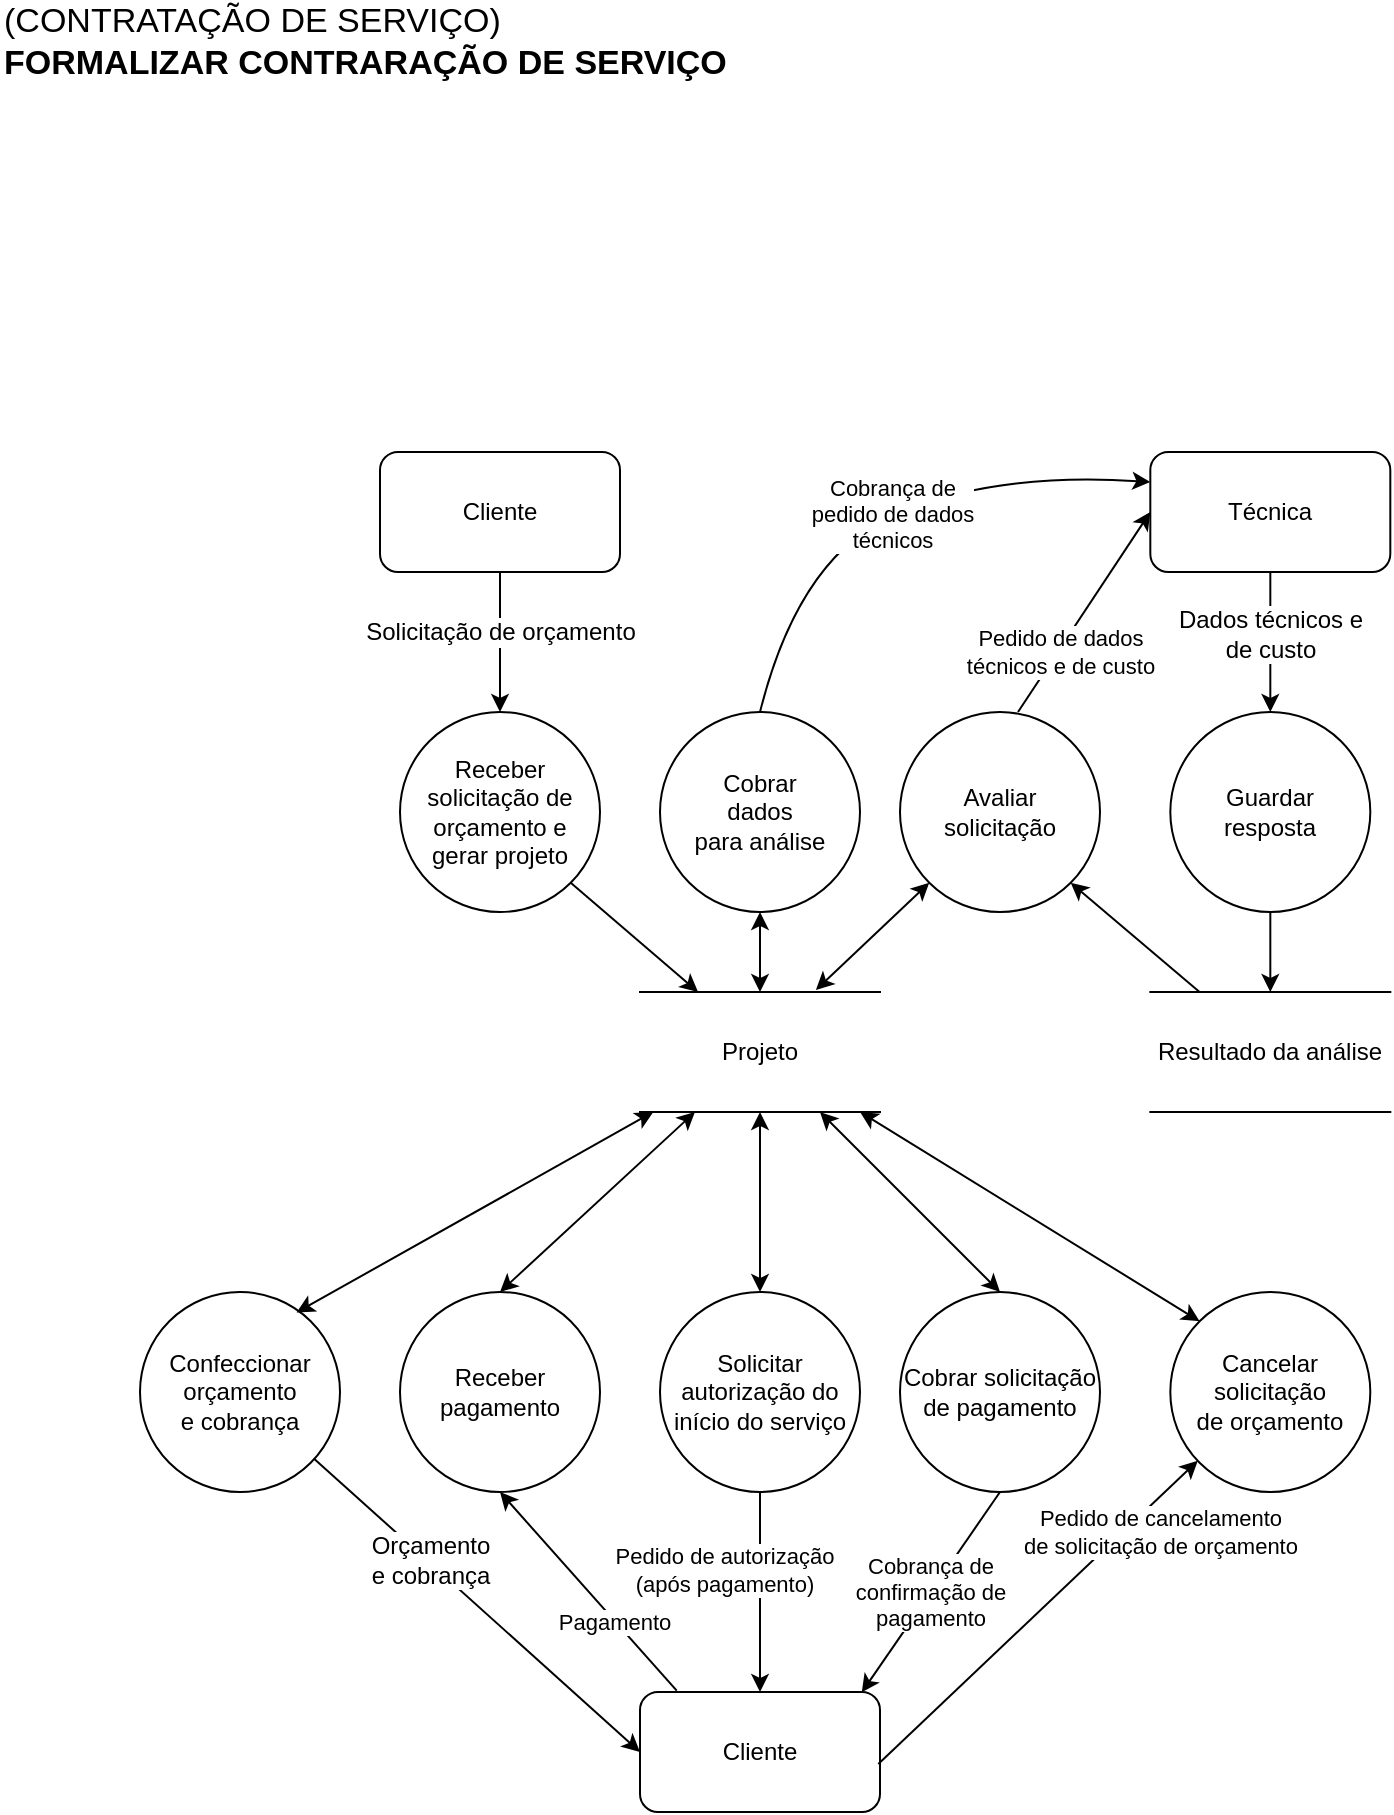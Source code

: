 <mxfile version="13.1.3" type="device" pages="11"><diagram id="C5RBs43oDa-KdzZeNtuy" name="Orçamento"><mxGraphModel dx="1422" dy="713" grid="1" gridSize="10" guides="1" tooltips="1" connect="1" arrows="1" fold="1" page="1" pageScale="1" pageWidth="850" pageHeight="1100" math="0" shadow="0"><root><mxCell id="WIyWlLk6GJQsqaUBKTNV-0"/><mxCell id="WIyWlLk6GJQsqaUBKTNV-1" parent="WIyWlLk6GJQsqaUBKTNV-0"/><mxCell id="VHODwKLt7uAdy8jMnxIu-0" value="Receber solicitação de orçamento e gerar projeto" style="ellipse;whiteSpace=wrap;html=1;aspect=fixed;" parent="WIyWlLk6GJQsqaUBKTNV-1" vertex="1"><mxGeometry x="220" y="370" width="100" height="100" as="geometry"/></mxCell><mxCell id="VHODwKLt7uAdy8jMnxIu-1" value="Cliente" style="rounded=1;whiteSpace=wrap;html=1;" parent="WIyWlLk6GJQsqaUBKTNV-1" vertex="1"><mxGeometry x="210" y="240" width="120" height="60" as="geometry"/></mxCell><mxCell id="VHODwKLt7uAdy8jMnxIu-4" value="Projeto" style="shape=partialRectangle;whiteSpace=wrap;html=1;left=0;right=0;fillColor=none;" parent="WIyWlLk6GJQsqaUBKTNV-1" vertex="1"><mxGeometry x="340" y="510" width="120" height="60" as="geometry"/></mxCell><mxCell id="VHODwKLt7uAdy8jMnxIu-8" value="Avaliar&lt;br&gt;solicitação" style="ellipse;whiteSpace=wrap;html=1;aspect=fixed;" parent="WIyWlLk6GJQsqaUBKTNV-1" vertex="1"><mxGeometry x="470" y="370" width="100" height="100" as="geometry"/></mxCell><mxCell id="VHODwKLt7uAdy8jMnxIu-9" value="Técnica" style="rounded=1;whiteSpace=wrap;html=1;" parent="WIyWlLk6GJQsqaUBKTNV-1" vertex="1"><mxGeometry x="595.16" y="240" width="120" height="60" as="geometry"/></mxCell><mxCell id="VHODwKLt7uAdy8jMnxIu-10" value="Resultado da análise" style="shape=partialRectangle;whiteSpace=wrap;html=1;left=0;right=0;fillColor=none;" parent="WIyWlLk6GJQsqaUBKTNV-1" vertex="1"><mxGeometry x="595.16" y="510" width="120" height="60" as="geometry"/></mxCell><mxCell id="VHODwKLt7uAdy8jMnxIu-16" value="" style="endArrow=classic;html=1;entryX=0.5;entryY=0;entryDx=0;entryDy=0;exitX=0.5;exitY=1;exitDx=0;exitDy=0;" parent="WIyWlLk6GJQsqaUBKTNV-1" source="VHODwKLt7uAdy8jMnxIu-1" target="VHODwKLt7uAdy8jMnxIu-0" edge="1"><mxGeometry width="50" height="50" relative="1" as="geometry"><mxPoint x="240" y="280" as="sourcePoint"/><mxPoint x="650" y="480" as="targetPoint"/></mxGeometry></mxCell><mxCell id="VHODwKLt7uAdy8jMnxIu-17" value="&lt;div&gt;Solicitação de orçamento&lt;/div&gt;" style="text;html=1;align=center;verticalAlign=middle;resizable=0;points=[];labelBackgroundColor=#ffffff;" parent="VHODwKLt7uAdy8jMnxIu-16" vertex="1" connectable="0"><mxGeometry x="0.311" relative="1" as="geometry"><mxPoint y="-16" as="offset"/></mxGeometry></mxCell><mxCell id="VHODwKLt7uAdy8jMnxIu-18" value="" style="endArrow=classic;html=1;entryX=0.242;entryY=0;entryDx=0;entryDy=0;entryPerimeter=0;exitX=1;exitY=1;exitDx=0;exitDy=0;" parent="WIyWlLk6GJQsqaUBKTNV-1" source="VHODwKLt7uAdy8jMnxIu-0" target="VHODwKLt7uAdy8jMnxIu-4" edge="1"><mxGeometry width="50" height="50" relative="1" as="geometry"><mxPoint x="194" y="450" as="sourcePoint"/><mxPoint x="148.318" y="499" as="targetPoint"/></mxGeometry></mxCell><mxCell id="VHODwKLt7uAdy8jMnxIu-20" value="Guardar&lt;br&gt;resposta" style="ellipse;whiteSpace=wrap;html=1;aspect=fixed;" parent="WIyWlLk6GJQsqaUBKTNV-1" vertex="1"><mxGeometry x="605.16" y="370" width="100" height="100" as="geometry"/></mxCell><mxCell id="VHODwKLt7uAdy8jMnxIu-23" value="" style="endArrow=classic;html=1;exitX=0.5;exitY=1;exitDx=0;exitDy=0;" parent="WIyWlLk6GJQsqaUBKTNV-1" source="VHODwKLt7uAdy8jMnxIu-9" target="VHODwKLt7uAdy8jMnxIu-20" edge="1"><mxGeometry width="50" height="50" relative="1" as="geometry"><mxPoint x="605.16" y="245" as="sourcePoint"/><mxPoint x="735.16" y="485" as="targetPoint"/></mxGeometry></mxCell><mxCell id="VHODwKLt7uAdy8jMnxIu-24" value="&lt;div&gt;Dados técnicos e&lt;/div&gt;&lt;div&gt;de custo&lt;/div&gt;" style="text;html=1;align=center;verticalAlign=middle;resizable=0;points=[];labelBackgroundColor=#ffffff;" parent="VHODwKLt7uAdy8jMnxIu-23" vertex="1" connectable="0"><mxGeometry x="0.754" relative="1" as="geometry"><mxPoint y="-31" as="offset"/></mxGeometry></mxCell><mxCell id="VHODwKLt7uAdy8jMnxIu-30" value="" style="endArrow=classic;startArrow=classic;html=1;exitX=0.733;exitY=-0.017;exitDx=0;exitDy=0;entryX=0;entryY=1;entryDx=0;entryDy=0;exitPerimeter=0;" parent="WIyWlLk6GJQsqaUBKTNV-1" source="VHODwKLt7uAdy8jMnxIu-4" target="VHODwKLt7uAdy8jMnxIu-8" edge="1"><mxGeometry width="50" height="50" relative="1" as="geometry"><mxPoint x="480" y="530" as="sourcePoint"/><mxPoint x="530" y="480" as="targetPoint"/></mxGeometry></mxCell><mxCell id="VHODwKLt7uAdy8jMnxIu-33" value="Confeccionar orçamento&lt;br&gt;e cobrança" style="ellipse;whiteSpace=wrap;html=1;aspect=fixed;" parent="WIyWlLk6GJQsqaUBKTNV-1" vertex="1"><mxGeometry x="90" y="660" width="100" height="100" as="geometry"/></mxCell><mxCell id="VHODwKLt7uAdy8jMnxIu-34" value="Cliente" style="rounded=1;whiteSpace=wrap;html=1;" parent="WIyWlLk6GJQsqaUBKTNV-1" vertex="1"><mxGeometry x="340" y="860" width="120" height="60" as="geometry"/></mxCell><mxCell id="VHODwKLt7uAdy8jMnxIu-38" value="" style="endArrow=classic;html=1;entryX=0;entryY=0.5;entryDx=0;entryDy=0;" parent="WIyWlLk6GJQsqaUBKTNV-1" source="VHODwKLt7uAdy8jMnxIu-33" target="VHODwKLt7uAdy8jMnxIu-34" edge="1"><mxGeometry width="50" height="50" relative="1" as="geometry"><mxPoint x="580" y="780" as="sourcePoint"/><mxPoint x="390" y="800" as="targetPoint"/></mxGeometry></mxCell><mxCell id="VHODwKLt7uAdy8jMnxIu-39" value="Orçamento&lt;br&gt;e cobrança" style="text;html=1;align=center;verticalAlign=middle;resizable=0;points=[];labelBackgroundColor=#ffffff;" parent="VHODwKLt7uAdy8jMnxIu-38" vertex="1" connectable="0"><mxGeometry x="-0.3" y="1" relative="1" as="geometry"><mxPoint as="offset"/></mxGeometry></mxCell><mxCell id="VHODwKLt7uAdy8jMnxIu-43" value="" style="endArrow=classic;startArrow=classic;html=1;entryX=0.783;entryY=0.102;entryDx=0;entryDy=0;entryPerimeter=0;" parent="WIyWlLk6GJQsqaUBKTNV-1" source="VHODwKLt7uAdy8jMnxIu-4" target="VHODwKLt7uAdy8jMnxIu-33" edge="1"><mxGeometry width="50" height="50" relative="1" as="geometry"><mxPoint x="170" y="620" as="sourcePoint"/><mxPoint x="220" y="570" as="targetPoint"/></mxGeometry></mxCell><mxCell id="9nqTh4BEYh99MRTopix7-0" value="&lt;span style=&quot;font-weight: normal&quot;&gt;(CONTRATAÇÃO DE SERVIÇO)&lt;/span&gt;&lt;br&gt;FORMALIZAR CONTRARAÇÃO DE SERVIÇO" style="text;html=1;strokeColor=none;fillColor=none;align=left;verticalAlign=middle;whiteSpace=wrap;rounded=0;fontSize=17;fontStyle=1" parent="WIyWlLk6GJQsqaUBKTNV-1" vertex="1"><mxGeometry x="20" y="20" width="390" height="30" as="geometry"/></mxCell><mxCell id="RYHzJ89W8UUkiIkxpZPN-0" value="Receber pagamento" style="ellipse;whiteSpace=wrap;html=1;aspect=fixed;" parent="WIyWlLk6GJQsqaUBKTNV-1" vertex="1"><mxGeometry x="220" y="660" width="100" height="100" as="geometry"/></mxCell><mxCell id="RYHzJ89W8UUkiIkxpZPN-1" value="Pagamento" style="endArrow=classic;html=1;entryX=0.5;entryY=1;entryDx=0;entryDy=0;exitX=0.153;exitY=-0.011;exitDx=0;exitDy=0;exitPerimeter=0;" parent="WIyWlLk6GJQsqaUBKTNV-1" source="VHODwKLt7uAdy8jMnxIu-34" target="RYHzJ89W8UUkiIkxpZPN-0" edge="1"><mxGeometry x="-0.297" width="50" height="50" relative="1" as="geometry"><mxPoint x="350" y="862" as="sourcePoint"/><mxPoint x="850" y="510" as="targetPoint"/><mxPoint as="offset"/></mxGeometry></mxCell><mxCell id="9vOityptrF7A5wk0BjVr-3" value="" style="endArrow=classic;html=1;exitX=0.5;exitY=1;exitDx=0;exitDy=0;entryX=0.5;entryY=0;entryDx=0;entryDy=0;" parent="WIyWlLk6GJQsqaUBKTNV-1" source="VHODwKLt7uAdy8jMnxIu-20" target="VHODwKLt7uAdy8jMnxIu-10" edge="1"><mxGeometry width="50" height="50" relative="1" as="geometry"><mxPoint x="375.16" y="350" as="sourcePoint"/><mxPoint x="425.16" y="300" as="targetPoint"/></mxGeometry></mxCell><mxCell id="hol8LKQWop8-ZjVWx6fJ-0" value="Pedido de dados&lt;br&gt;técnicos e de custo" style="endArrow=classic;html=1;exitX=0.59;exitY=0;exitDx=0;exitDy=0;entryX=0;entryY=0.5;entryDx=0;entryDy=0;exitPerimeter=0;" parent="WIyWlLk6GJQsqaUBKTNV-1" source="VHODwKLt7uAdy8jMnxIu-8" target="VHODwKLt7uAdy8jMnxIu-9" edge="1"><mxGeometry x="-0.389" y="-1" width="50" height="50" relative="1" as="geometry"><mxPoint x="569.995" y="374.645" as="sourcePoint"/><mxPoint x="560.64" y="470" as="targetPoint"/><mxPoint as="offset"/></mxGeometry></mxCell><mxCell id="R8j0aFp6yIZajwOwXV4z-0" value="" style="endArrow=classic;html=1;entryX=1;entryY=1;entryDx=0;entryDy=0;" parent="WIyWlLk6GJQsqaUBKTNV-1" source="VHODwKLt7uAdy8jMnxIu-10" target="VHODwKLt7uAdy8jMnxIu-8" edge="1"><mxGeometry width="50" height="50" relative="1" as="geometry"><mxPoint x="510.64" y="520" as="sourcePoint"/><mxPoint x="569.995" y="445.355" as="targetPoint"/></mxGeometry></mxCell><mxCell id="R4Y45ZR7IryvOq3IZRYJ-0" value="Solicitar autorização do&lt;br&gt;início do serviço" style="ellipse;whiteSpace=wrap;html=1;aspect=fixed;" parent="WIyWlLk6GJQsqaUBKTNV-1" vertex="1"><mxGeometry x="350" y="660" width="100" height="100" as="geometry"/></mxCell><mxCell id="R4Y45ZR7IryvOq3IZRYJ-4" value="Pedido de autorização&lt;br&gt;(após pagamento)" style="endArrow=classic;html=1;entryX=0.5;entryY=0;entryDx=0;entryDy=0;exitX=0.5;exitY=1;exitDx=0;exitDy=0;" parent="WIyWlLk6GJQsqaUBKTNV-1" source="R4Y45ZR7IryvOq3IZRYJ-0" target="VHODwKLt7uAdy8jMnxIu-34" edge="1"><mxGeometry x="-0.216" y="-18" width="50" height="50" relative="1" as="geometry"><mxPoint x="300" y="720" as="sourcePoint"/><mxPoint x="300" y="800" as="targetPoint"/><mxPoint as="offset"/></mxGeometry></mxCell><mxCell id="_xG3Q26KaPGzNqQEvA8r-0" value="Cobrar&lt;br&gt;dados&lt;br&gt;para análise" style="ellipse;whiteSpace=wrap;html=1;aspect=fixed;" parent="WIyWlLk6GJQsqaUBKTNV-1" vertex="1"><mxGeometry x="350" y="370" width="100" height="100" as="geometry"/></mxCell><mxCell id="afvWrMar5AEzm-FJOuai-1" value="" style="endArrow=classic;startArrow=classic;html=1;entryX=0.5;entryY=1;entryDx=0;entryDy=0;exitX=0.5;exitY=0;exitDx=0;exitDy=0;" parent="WIyWlLk6GJQsqaUBKTNV-1" source="VHODwKLt7uAdy8jMnxIu-4" target="_xG3Q26KaPGzNqQEvA8r-0" edge="1"><mxGeometry width="50" height="50" relative="1" as="geometry"><mxPoint x="650" y="550" as="sourcePoint"/><mxPoint x="700" y="500" as="targetPoint"/></mxGeometry></mxCell><mxCell id="afvWrMar5AEzm-FJOuai-2" value="Cobrar solicitação&lt;br&gt;de pagamento" style="ellipse;whiteSpace=wrap;html=1;aspect=fixed;" parent="WIyWlLk6GJQsqaUBKTNV-1" vertex="1"><mxGeometry x="470" y="660" width="100" height="100" as="geometry"/></mxCell><mxCell id="afvWrMar5AEzm-FJOuai-3" value="" style="endArrow=classic;startArrow=classic;html=1;entryX=0.5;entryY=0;entryDx=0;entryDy=0;" parent="WIyWlLk6GJQsqaUBKTNV-1" source="VHODwKLt7uAdy8jMnxIu-4" target="afvWrMar5AEzm-FJOuai-2" edge="1"><mxGeometry width="50" height="50" relative="1" as="geometry"><mxPoint x="450" y="570" as="sourcePoint"/><mxPoint x="560" y="560" as="targetPoint"/></mxGeometry></mxCell><mxCell id="afvWrMar5AEzm-FJOuai-5" value="Cancelar&lt;br&gt;solicitação&lt;br&gt;de orçamento" style="ellipse;whiteSpace=wrap;html=1;aspect=fixed;" parent="WIyWlLk6GJQsqaUBKTNV-1" vertex="1"><mxGeometry x="605.16" y="660" width="100" height="100" as="geometry"/></mxCell><mxCell id="Wm5UFCSPjbvfgkroD5E0-2" value="Cobrança de&lt;br&gt;pedido de dados&lt;br&gt;técnicos" style="curved=1;endArrow=classic;html=1;entryX=0;entryY=0.25;entryDx=0;entryDy=0;exitX=0.5;exitY=0;exitDx=0;exitDy=0;" parent="WIyWlLk6GJQsqaUBKTNV-1" edge="1"><mxGeometry width="50" height="50" relative="1" as="geometry"><mxPoint x="400" y="370" as="sourcePoint"/><mxPoint x="595.16" y="255" as="targetPoint"/><Array as="points"><mxPoint x="420" y="290"/><mxPoint x="520" y="250"/></Array></mxGeometry></mxCell><mxCell id="AmTUyoUjs_a8Eo0dyZ31-0" value="" style="endArrow=classic;startArrow=classic;html=1;exitX=0.5;exitY=0;exitDx=0;exitDy=0;" parent="WIyWlLk6GJQsqaUBKTNV-1" source="R4Y45ZR7IryvOq3IZRYJ-0" target="VHODwKLt7uAdy8jMnxIu-4" edge="1"><mxGeometry width="50" height="50" relative="1" as="geometry"><mxPoint x="490" y="550" as="sourcePoint"/><mxPoint x="376" y="580" as="targetPoint"/></mxGeometry></mxCell><mxCell id="By8wpy8SvYN6S1kHvBjb-0" value="" style="endArrow=classic;startArrow=classic;html=1;exitX=0;exitY=0;exitDx=0;exitDy=0;entryX=0.917;entryY=1;entryDx=0;entryDy=0;entryPerimeter=0;" parent="WIyWlLk6GJQsqaUBKTNV-1" source="afvWrMar5AEzm-FJOuai-5" target="VHODwKLt7uAdy8jMnxIu-4" edge="1"><mxGeometry width="50" height="50" relative="1" as="geometry"><mxPoint x="470" y="570" as="sourcePoint"/><mxPoint x="520" y="520" as="targetPoint"/></mxGeometry></mxCell><mxCell id="By8wpy8SvYN6S1kHvBjb-1" value="" style="endArrow=classic;startArrow=classic;html=1;exitX=0.5;exitY=0;exitDx=0;exitDy=0;" parent="WIyWlLk6GJQsqaUBKTNV-1" source="RYHzJ89W8UUkiIkxpZPN-0" target="VHODwKLt7uAdy8jMnxIu-4" edge="1"><mxGeometry width="50" height="50" relative="1" as="geometry"><mxPoint x="470" y="570" as="sourcePoint"/><mxPoint x="520" y="520" as="targetPoint"/></mxGeometry></mxCell><mxCell id="qIr56mrdIod_6UdkLbPh-0" value="Pedido de cancelamento&lt;br&gt;de solicitação de orçamento" style="endArrow=classic;html=1;exitX=0.993;exitY=0.6;exitDx=0;exitDy=0;exitPerimeter=0;" parent="WIyWlLk6GJQsqaUBKTNV-1" source="VHODwKLt7uAdy8jMnxIu-34" target="afvWrMar5AEzm-FJOuai-5" edge="1"><mxGeometry x="0.653" y="-13" width="50" height="50" relative="1" as="geometry"><mxPoint x="450" y="730" as="sourcePoint"/><mxPoint x="500" y="680" as="targetPoint"/><mxPoint as="offset"/></mxGeometry></mxCell><mxCell id="qIr56mrdIod_6UdkLbPh-1" value="Cobrança de&lt;br&gt;confirmação de&lt;br&gt;pagamento" style="endArrow=classic;html=1;exitX=0.5;exitY=1;exitDx=0;exitDy=0;entryX=0.924;entryY=0.003;entryDx=0;entryDy=0;entryPerimeter=0;" parent="WIyWlLk6GJQsqaUBKTNV-1" source="afvWrMar5AEzm-FJOuai-2" target="VHODwKLt7uAdy8jMnxIu-34" edge="1"><mxGeometry width="50" height="50" relative="1" as="geometry"><mxPoint x="450" y="730" as="sourcePoint"/><mxPoint x="500" y="680" as="targetPoint"/></mxGeometry></mxCell></root></mxGraphModel></diagram><diagram id="A8YRLk2Jh_OSkQksyPqW" name="Agendamento"><mxGraphModel dx="1673" dy="839" grid="1" gridSize="10" guides="1" tooltips="1" connect="1" arrows="1" fold="1" page="1" pageScale="1" pageWidth="850" pageHeight="1100" math="0" shadow="0"><root><mxCell id="z7Fmm6mJsP4Rc-m0eVXu-0"/><mxCell id="z7Fmm6mJsP4Rc-m0eVXu-1" parent="z7Fmm6mJsP4Rc-m0eVXu-0"/><mxCell id="EuhC-bhUaU4TZIGEjUDU-0" value="&lt;span style=&quot;font-weight: normal&quot;&gt;(CONTRATAÇÃO DE SERVIÇO)&lt;/span&gt;&lt;br&gt;AGENDAR REALIZAÇÃO DE SERVIÇO" style="text;html=1;strokeColor=none;fillColor=none;align=left;verticalAlign=middle;whiteSpace=wrap;rounded=0;fontSize=17;fontStyle=1" parent="z7Fmm6mJsP4Rc-m0eVXu-1" vertex="1"><mxGeometry x="39" y="20" width="340" height="30" as="geometry"/></mxCell><mxCell id="-MqdabNMi41fzP6VtlOK-0" value="Cliente" style="rounded=1;whiteSpace=wrap;html=1;" parent="z7Fmm6mJsP4Rc-m0eVXu-1" vertex="1"><mxGeometry x="280.132" y="180" width="148.76" height="72.188" as="geometry"/></mxCell><mxCell id="-MqdabNMi41fzP6VtlOK-1" value="" style="endArrow=classic;html=1;entryX=0.33;entryY=0.011;entryDx=0;entryDy=0;entryPerimeter=0;exitX=1;exitY=1;exitDx=0;exitDy=0;" parent="z7Fmm6mJsP4Rc-m0eVXu-1" source="-MqdabNMi41fzP6VtlOK-0" target="NVf48OO3OI0IKp9SDI27-0" edge="1"><mxGeometry width="50" height="50" relative="1" as="geometry"><mxPoint x="354.83" y="252" as="sourcePoint"/><mxPoint x="827.417" y="540.938" as="targetPoint"/></mxGeometry></mxCell><mxCell id="-MqdabNMi41fzP6VtlOK-2" value="&lt;div&gt;Confirmação da data&lt;/div&gt;" style="text;html=1;align=center;verticalAlign=middle;resizable=0;points=[];labelBackgroundColor=#ffffff;" parent="-MqdabNMi41fzP6VtlOK-1" vertex="1" connectable="0"><mxGeometry x="0.311" relative="1" as="geometry"><mxPoint y="-16" as="offset"/></mxGeometry></mxCell><mxCell id="-MqdabNMi41fzP6VtlOK-3" value="Enviar agenda disponível" style="ellipse;whiteSpace=wrap;html=1;aspect=fixed;" parent="z7Fmm6mJsP4Rc-m0eVXu-1" vertex="1"><mxGeometry x="294.359" y="336.408" width="120.313" height="120.313" as="geometry"/></mxCell><mxCell id="-MqdabNMi41fzP6VtlOK-5" value="Solicitação de serviço" style="shape=partialRectangle;whiteSpace=wrap;html=1;left=0;right=0;fillColor=none;" parent="z7Fmm6mJsP4Rc-m0eVXu-1" vertex="1"><mxGeometry x="280.132" y="540.938" width="148.76" height="72.188" as="geometry"/></mxCell><mxCell id="QiUJyHDK2OyIXpGi3yp5-0" value="Informar agenda&lt;br&gt;técnica" style="ellipse;whiteSpace=wrap;html=1;aspect=fixed;" parent="z7Fmm6mJsP4Rc-m0eVXu-1" vertex="1"><mxGeometry x="660.227" y="336.408" width="120.313" height="120.313" as="geometry"/></mxCell><mxCell id="QiUJyHDK2OyIXpGi3yp5-1" value="Técnica" style="rounded=1;whiteSpace=wrap;html=1;" parent="z7Fmm6mJsP4Rc-m0eVXu-1" vertex="1"><mxGeometry x="646.0" y="180" width="148.76" height="72.188" as="geometry"/></mxCell><mxCell id="QiUJyHDK2OyIXpGi3yp5-2" value="Agenda de serviço" style="shape=partialRectangle;whiteSpace=wrap;html=1;left=0;right=0;fillColor=none;" parent="z7Fmm6mJsP4Rc-m0eVXu-1" vertex="1"><mxGeometry x="476.0" y="540.938" width="148.76" height="72.188" as="geometry"/></mxCell><mxCell id="QiUJyHDK2OyIXpGi3yp5-3" value="" style="endArrow=classic;html=1;exitX=0.5;exitY=0;exitDx=0;exitDy=0;entryX=0.5;entryY=1;entryDx=0;entryDy=0;" parent="z7Fmm6mJsP4Rc-m0eVXu-1" source="QiUJyHDK2OyIXpGi3yp5-0" target="QiUJyHDK2OyIXpGi3yp5-1" edge="1"><mxGeometry width="50" height="50" relative="1" as="geometry"><mxPoint x="821.384" y="601.094" as="sourcePoint"/><mxPoint x="722.211" y="252.188" as="targetPoint"/></mxGeometry></mxCell><mxCell id="QiUJyHDK2OyIXpGi3yp5-4" value="&lt;div&gt;Agenda de serviço&lt;/div&gt;" style="text;html=1;align=center;verticalAlign=middle;resizable=0;points=[];labelBackgroundColor=#ffffff;" parent="QiUJyHDK2OyIXpGi3yp5-3" vertex="1" connectable="0"><mxGeometry x="0.754" relative="1" as="geometry"><mxPoint x="-8.882e-16" y="30.0" as="offset"/></mxGeometry></mxCell><mxCell id="qm6ZDj1t0B11kWcHbbYM-0" value="Informar&lt;br&gt;Instalação" style="ellipse;whiteSpace=wrap;html=1;aspect=fixed;" parent="z7Fmm6mJsP4Rc-m0eVXu-1" vertex="1"><mxGeometry x="490.229" y="679.993" width="120.313" height="120.313" as="geometry"/></mxCell><mxCell id="BGGmpwTkeO8uS0DduRDW-0" value="" style="endArrow=classic;html=1;entryX=0.5;entryY=0;entryDx=0;entryDy=0;exitX=0.5;exitY=1;exitDx=0;exitDy=0;" parent="z7Fmm6mJsP4Rc-m0eVXu-1" source="QiUJyHDK2OyIXpGi3yp5-2" target="qm6ZDj1t0B11kWcHbbYM-0" edge="1"><mxGeometry width="50" height="50" relative="1" as="geometry"><mxPoint x="725.764" y="577.031" as="sourcePoint"/><mxPoint x="787.747" y="516.875" as="targetPoint"/></mxGeometry></mxCell><mxCell id="uqqQdRw4oOH8JdCJN9qx-0" value="Cliente" style="rounded=1;whiteSpace=wrap;html=1;" parent="z7Fmm6mJsP4Rc-m0eVXu-1" vertex="1"><mxGeometry x="280.132" y="892.503" width="148.76" height="72.188" as="geometry"/></mxCell><mxCell id="uqqQdRw4oOH8JdCJN9qx-1" value="Confirmação&lt;br&gt;da instalação" style="endArrow=classic;html=1;entryX=0.872;entryY=-0.009;entryDx=0;entryDy=0;entryPerimeter=0;" parent="z7Fmm6mJsP4Rc-m0eVXu-1" source="qm6ZDj1t0B11kWcHbbYM-0" target="uqqQdRw4oOH8JdCJN9qx-0" edge="1"><mxGeometry x="-0.397" y="7" width="50" height="50" relative="1" as="geometry"><mxPoint x="552.212" y="988.752" as="sourcePoint"/><mxPoint x="714.609" y="844.378" as="targetPoint"/><mxPoint as="offset"/></mxGeometry></mxCell><mxCell id="N_2YeYjM9PmBxwzdXkK9-0" value="Projeto" style="shape=partialRectangle;whiteSpace=wrap;html=1;left=0;right=0;fillColor=none;" parent="z7Fmm6mJsP4Rc-m0eVXu-1" vertex="1"><mxGeometry x="81" y="540.938" width="148.76" height="72.188" as="geometry"/></mxCell><mxCell id="N_2YeYjM9PmBxwzdXkK9-1" value="Cliente" style="rounded=1;whiteSpace=wrap;html=1;" parent="z7Fmm6mJsP4Rc-m0eVXu-1" vertex="1"><mxGeometry x="81" y="180" width="148.76" height="72.188" as="geometry"/></mxCell><mxCell id="N_2YeYjM9PmBxwzdXkK9-2" value="Receber autorização de serviço" style="ellipse;whiteSpace=wrap;html=1;aspect=fixed;" parent="z7Fmm6mJsP4Rc-m0eVXu-1" vertex="1"><mxGeometry x="95.227" y="336.406" width="120.313" height="120.313" as="geometry"/></mxCell><mxCell id="N_2YeYjM9PmBxwzdXkK9-3" value="Autorização de&lt;br&gt;início de serviço" style="endArrow=classic;html=1;exitX=0.5;exitY=1;exitDx=0;exitDy=0;entryX=0.5;entryY=0;entryDx=0;entryDy=0;" parent="z7Fmm6mJsP4Rc-m0eVXu-1" source="N_2YeYjM9PmBxwzdXkK9-1" target="N_2YeYjM9PmBxwzdXkK9-2" edge="1"><mxGeometry x="-0.143" width="50" height="50" relative="1" as="geometry"><mxPoint x="491.921" y="601.094" as="sourcePoint"/><mxPoint x="553.904" y="540.938" as="targetPoint"/><mxPoint y="1" as="offset"/></mxGeometry></mxCell><mxCell id="t8lSA6eYmMaBBLdvYSdx-0" value="" style="endArrow=classic;html=1;" parent="z7Fmm6mJsP4Rc-m0eVXu-1" source="N_2YeYjM9PmBxwzdXkK9-0" edge="1"><mxGeometry width="50" height="50" relative="1" as="geometry"><mxPoint x="542.293" y="480.781" as="sourcePoint"/><mxPoint x="305" y="432" as="targetPoint"/></mxGeometry></mxCell><mxCell id="F0BCRH4RBO_F4M9bLUbj-1" value="" style="endArrow=classic;startArrow=classic;html=1;entryX=0.5;entryY=1;entryDx=0;entryDy=0;exitX=0.5;exitY=0;exitDx=0;exitDy=0;" parent="z7Fmm6mJsP4Rc-m0eVXu-1" source="-MqdabNMi41fzP6VtlOK-5" target="-MqdabNMi41fzP6VtlOK-3" edge="1"><mxGeometry width="50" height="50" relative="1" as="geometry"><mxPoint x="257.83" y="470" as="sourcePoint"/><mxPoint x="307.83" y="420" as="targetPoint"/></mxGeometry></mxCell><mxCell id="U1632UU9eKoDQRWTzEF_-0" value="" style="endArrow=classic;startArrow=classic;html=1;exitX=0.5;exitY=0;exitDx=0;exitDy=0;entryX=0.5;entryY=1;entryDx=0;entryDy=0;" parent="z7Fmm6mJsP4Rc-m0eVXu-1" source="N_2YeYjM9PmBxwzdXkK9-0" target="N_2YeYjM9PmBxwzdXkK9-2" edge="1"><mxGeometry width="50" height="50" relative="1" as="geometry"><mxPoint x="421" y="500" as="sourcePoint"/><mxPoint x="151" y="460" as="targetPoint"/></mxGeometry></mxCell><mxCell id="NVf48OO3OI0IKp9SDI27-0" value="Agendar&lt;br&gt;serviço" style="ellipse;whiteSpace=wrap;html=1;aspect=fixed;" parent="z7Fmm6mJsP4Rc-m0eVXu-1" vertex="1"><mxGeometry x="490.229" y="336.408" width="120.313" height="120.313" as="geometry"/></mxCell><mxCell id="NVf48OO3OI0IKp9SDI27-1" value="Datas disponíveis" style="endArrow=classic;html=1;exitX=0.5;exitY=0;exitDx=0;exitDy=0;entryX=0.5;entryY=1;entryDx=0;entryDy=0;" parent="z7Fmm6mJsP4Rc-m0eVXu-1" source="-MqdabNMi41fzP6VtlOK-3" target="-MqdabNMi41fzP6VtlOK-0" edge="1"><mxGeometry width="50" height="50" relative="1" as="geometry"><mxPoint x="326" y="400" as="sourcePoint"/><mxPoint x="376" y="350" as="targetPoint"/></mxGeometry></mxCell><mxCell id="NVf48OO3OI0IKp9SDI27-2" value="" style="endArrow=classic;startArrow=classic;html=1;entryX=0;entryY=1;entryDx=0;entryDy=0;" parent="z7Fmm6mJsP4Rc-m0eVXu-1" source="-MqdabNMi41fzP6VtlOK-5" target="NVf48OO3OI0IKp9SDI27-0" edge="1"><mxGeometry width="50" height="50" relative="1" as="geometry"><mxPoint x="466" y="460" as="sourcePoint"/><mxPoint x="516" y="410" as="targetPoint"/></mxGeometry></mxCell><mxCell id="NVf48OO3OI0IKp9SDI27-5" value="" style="endArrow=classic;html=1;entryX=1;entryY=1;entryDx=0;entryDy=0;" parent="z7Fmm6mJsP4Rc-m0eVXu-1" target="-MqdabNMi41fzP6VtlOK-3" edge="1" source="QiUJyHDK2OyIXpGi3yp5-2"><mxGeometry width="50" height="50" relative="1" as="geometry"><mxPoint x="506" y="538" as="sourcePoint"/><mxPoint x="416" y="420" as="targetPoint"/></mxGeometry></mxCell><mxCell id="NVf48OO3OI0IKp9SDI27-6" value="" style="endArrow=classic;startArrow=classic;html=1;entryX=0.5;entryY=1;entryDx=0;entryDy=0;exitX=0.5;exitY=0;exitDx=0;exitDy=0;" parent="z7Fmm6mJsP4Rc-m0eVXu-1" source="QiUJyHDK2OyIXpGi3yp5-2" target="NVf48OO3OI0IKp9SDI27-0" edge="1"><mxGeometry width="50" height="50" relative="1" as="geometry"><mxPoint x="576" y="500" as="sourcePoint"/><mxPoint x="626" y="450" as="targetPoint"/></mxGeometry></mxCell><mxCell id="NVf48OO3OI0IKp9SDI27-7" value="Cobrar autorização&lt;br&gt;de início de serviço" style="ellipse;whiteSpace=wrap;html=1;aspect=fixed;" parent="z7Fmm6mJsP4Rc-m0eVXu-1" vertex="1"><mxGeometry x="95.227" y="679.996" width="120.313" height="120.313" as="geometry"/></mxCell><mxCell id="NVf48OO3OI0IKp9SDI27-8" value="Cobrar confirmação&lt;br&gt;de datas&lt;br&gt;disponíveis" style="ellipse;whiteSpace=wrap;html=1;aspect=fixed;" parent="z7Fmm6mJsP4Rc-m0eVXu-1" vertex="1"><mxGeometry x="294.357" y="679.996" width="120.313" height="120.313" as="geometry"/></mxCell><mxCell id="NVf48OO3OI0IKp9SDI27-10" value="Cobrança de autorização&lt;br&gt;de início do serviço" style="endArrow=classic;html=1;exitX=0.812;exitY=0.928;exitDx=0;exitDy=0;exitPerimeter=0;" parent="z7Fmm6mJsP4Rc-m0eVXu-1" source="NVf48OO3OI0IKp9SDI27-7" edge="1" target="uqqQdRw4oOH8JdCJN9qx-0"><mxGeometry width="50" height="50" relative="1" as="geometry"><mxPoint x="226" y="640" as="sourcePoint"/><mxPoint x="296" y="890" as="targetPoint"/></mxGeometry></mxCell><mxCell id="NVf48OO3OI0IKp9SDI27-12" value="Cobrança de&lt;br&gt;confirmação de data" style="endArrow=classic;html=1;exitX=0.5;exitY=1;exitDx=0;exitDy=0;" parent="z7Fmm6mJsP4Rc-m0eVXu-1" source="NVf48OO3OI0IKp9SDI27-8" target="uqqQdRw4oOH8JdCJN9qx-0" edge="1"><mxGeometry width="50" height="50" relative="1" as="geometry"><mxPoint x="226" y="640" as="sourcePoint"/><mxPoint x="276" y="590" as="targetPoint"/></mxGeometry></mxCell><mxCell id="YgJbdf1d9PuNT24etmnE-5" value="" style="endArrow=classic;html=1;exitX=1;exitY=1;exitDx=0;exitDy=0;" edge="1" parent="z7Fmm6mJsP4Rc-m0eVXu-1" source="N_2YeYjM9PmBxwzdXkK9-2" target="-MqdabNMi41fzP6VtlOK-5"><mxGeometry width="50" height="50" relative="1" as="geometry"><mxPoint x="390" y="530" as="sourcePoint"/><mxPoint x="440" y="480" as="targetPoint"/></mxGeometry></mxCell><mxCell id="YgJbdf1d9PuNT24etmnE-6" value="" style="endArrow=classic;startArrow=classic;html=1;exitX=0.5;exitY=0;exitDx=0;exitDy=0;" edge="1" parent="z7Fmm6mJsP4Rc-m0eVXu-1" source="NVf48OO3OI0IKp9SDI27-7" target="N_2YeYjM9PmBxwzdXkK9-0"><mxGeometry width="50" height="50" relative="1" as="geometry"><mxPoint x="365" y="720" as="sourcePoint"/><mxPoint x="415" y="670" as="targetPoint"/></mxGeometry></mxCell><mxCell id="4bCRPCOS_3GBgHYMKTEc-1" value="" style="endArrow=classic;startArrow=classic;html=1;entryX=0;entryY=1;entryDx=0;entryDy=0;" edge="1" parent="z7Fmm6mJsP4Rc-m0eVXu-1" source="QiUJyHDK2OyIXpGi3yp5-2" target="QiUJyHDK2OyIXpGi3yp5-0"><mxGeometry width="50" height="50" relative="1" as="geometry"><mxPoint x="490" y="500" as="sourcePoint"/><mxPoint x="540" y="450" as="targetPoint"/></mxGeometry></mxCell><mxCell id="4bCRPCOS_3GBgHYMKTEc-2" value="" style="endArrow=classic;startArrow=classic;html=1;exitX=0.5;exitY=0;exitDx=0;exitDy=0;" edge="1" parent="z7Fmm6mJsP4Rc-m0eVXu-1" source="NVf48OO3OI0IKp9SDI27-8" target="-MqdabNMi41fzP6VtlOK-5"><mxGeometry width="50" height="50" relative="1" as="geometry"><mxPoint x="450" y="700" as="sourcePoint"/><mxPoint x="500" y="650" as="targetPoint"/></mxGeometry></mxCell><mxCell id="4bCRPCOS_3GBgHYMKTEc-3" value="" style="endArrow=classic;startArrow=classic;html=1;entryX=0;entryY=0;entryDx=0;entryDy=0;" edge="1" parent="z7Fmm6mJsP4Rc-m0eVXu-1" source="-MqdabNMi41fzP6VtlOK-5" target="qm6ZDj1t0B11kWcHbbYM-0"><mxGeometry width="50" height="50" relative="1" as="geometry"><mxPoint x="450" y="700" as="sourcePoint"/><mxPoint x="500" y="650" as="targetPoint"/></mxGeometry></mxCell></root></mxGraphModel></diagram><diagram id="UKkoV5luRTLqS3bqg8G8" name="Fornecer dados"><mxGraphModel dx="981" dy="492" grid="1" gridSize="10" guides="1" tooltips="1" connect="1" arrows="1" fold="1" page="1" pageScale="1" pageWidth="850" pageHeight="1100" math="0" shadow="0"><root><mxCell id="gPi2TTY5aAmj0NTeDKhX-0"/><mxCell id="gPi2TTY5aAmj0NTeDKhX-1" parent="gPi2TTY5aAmj0NTeDKhX-0"/><mxCell id="qqfDvPKsUZLAZex_Xaby-0" value="Equipamento" style="shape=partialRectangle;whiteSpace=wrap;html=1;left=0;right=0;fillColor=none;" parent="gPi2TTY5aAmj0NTeDKhX-1" vertex="1"><mxGeometry x="420" y="650" width="120" height="60" as="geometry"/></mxCell><mxCell id="FZF68_WwP_UnoWRKieKx-0" value="Avaliar equipamentos necessários" style="ellipse;whiteSpace=wrap;html=1;aspect=fixed;" parent="gPi2TTY5aAmj0NTeDKhX-1" vertex="1"><mxGeometry x="430" y="490" width="100" height="100" as="geometry"/></mxCell><mxCell id="M1zU7OcKFUJ8QwyeKl-0-0" value="Administração" style="rounded=1;whiteSpace=wrap;html=1;" parent="gPi2TTY5aAmj0NTeDKhX-1" vertex="1"><mxGeometry x="270" y="340" width="120" height="60" as="geometry"/></mxCell><mxCell id="M1zU7OcKFUJ8QwyeKl-0-1" value="Receber&lt;br&gt;dúvidas" style="ellipse;whiteSpace=wrap;html=1;aspect=fixed;" parent="gPi2TTY5aAmj0NTeDKhX-1" vertex="1"><mxGeometry x="280" y="490" width="100" height="100" as="geometry"/></mxCell><mxCell id="M1zU7OcKFUJ8QwyeKl-0-2" value="Dado técnico&lt;br&gt;para orçamento" style="shape=partialRectangle;whiteSpace=wrap;html=1;left=0;right=0;fillColor=none;" parent="gPi2TTY5aAmj0NTeDKhX-1" vertex="1"><mxGeometry x="270" y="650" width="120" height="60" as="geometry"/></mxCell><mxCell id="M1zU7OcKFUJ8QwyeKl-0-3" value="Pedido de dados&lt;br&gt;técnicos" style="endArrow=classic;html=1;exitX=0.5;exitY=1;exitDx=0;exitDy=0;entryX=0.5;entryY=0;entryDx=0;entryDy=0;" parent="gPi2TTY5aAmj0NTeDKhX-1" source="M1zU7OcKFUJ8QwyeKl-0-0" target="M1zU7OcKFUJ8QwyeKl-0-1" edge="1"><mxGeometry width="50" height="50" relative="1" as="geometry"><mxPoint x="640" y="680" as="sourcePoint"/><mxPoint x="690" y="630" as="targetPoint"/></mxGeometry></mxCell><mxCell id="M1zU7OcKFUJ8QwyeKl-0-4" value="" style="endArrow=classic;startArrow=classic;html=1;exitX=0.5;exitY=0;exitDx=0;exitDy=0;entryX=0.5;entryY=1;entryDx=0;entryDy=0;" parent="gPi2TTY5aAmj0NTeDKhX-1" source="M1zU7OcKFUJ8QwyeKl-0-2" target="M1zU7OcKFUJ8QwyeKl-0-1" edge="1"><mxGeometry width="50" height="50" relative="1" as="geometry"><mxPoint x="640" y="680" as="sourcePoint"/><mxPoint x="690" y="630" as="targetPoint"/></mxGeometry></mxCell><mxCell id="m9GKO2qTf6TLxIzjsGDc-0" value="" style="endArrow=classic;startArrow=classic;html=1;exitX=0.5;exitY=0;exitDx=0;exitDy=0;entryX=0.5;entryY=1;entryDx=0;entryDy=0;" parent="gPi2TTY5aAmj0NTeDKhX-1" source="qqfDvPKsUZLAZex_Xaby-0" target="FZF68_WwP_UnoWRKieKx-0" edge="1"><mxGeometry width="50" height="50" relative="1" as="geometry"><mxPoint x="610" y="680" as="sourcePoint"/><mxPoint x="660" y="630" as="targetPoint"/></mxGeometry></mxCell><mxCell id="m9GKO2qTf6TLxIzjsGDc-1" value="" style="endArrow=classic;html=1;entryX=0;entryY=1;entryDx=0;entryDy=0;exitX=0.808;exitY=-0.017;exitDx=0;exitDy=0;exitPerimeter=0;" parent="gPi2TTY5aAmj0NTeDKhX-1" source="M1zU7OcKFUJ8QwyeKl-0-2" target="FZF68_WwP_UnoWRKieKx-0" edge="1"><mxGeometry width="50" height="50" relative="1" as="geometry"><mxPoint x="430" y="740" as="sourcePoint"/><mxPoint x="690" y="630" as="targetPoint"/></mxGeometry></mxCell><mxCell id="QURkIoh-wmoBDjso1GZW-0" value="&lt;span style=&quot;font-weight: normal&quot;&gt;(CONTRATAÇÃO DE SERVIÇO)&lt;/span&gt;&lt;br&gt;FORNECER DADOS PARA ORÇAMENTO" style="text;html=1;strokeColor=none;fillColor=none;align=left;verticalAlign=middle;whiteSpace=wrap;rounded=0;fontSize=17;fontStyle=1" parent="gPi2TTY5aAmj0NTeDKhX-1" vertex="1"><mxGeometry x="30" y="20" width="390" height="30" as="geometry"/></mxCell><mxCell id="AzMEEzwG7D3SemN8OoCD-5" value="Dados técnicos" style="endArrow=classic;html=1;" parent="gPi2TTY5aAmj0NTeDKhX-1" source="FZF68_WwP_UnoWRKieKx-0" target="M1zU7OcKFUJ8QwyeKl-0-0" edge="1"><mxGeometry width="50" height="50" relative="1" as="geometry"><mxPoint x="410" y="520" as="sourcePoint"/><mxPoint x="460" y="470" as="targetPoint"/></mxGeometry></mxCell></root></mxGraphModel></diagram><diagram id="53ioy2h5zuUHHZRtO2E0" name="Instalação"><mxGraphModel dx="1422" dy="713" grid="1" gridSize="10" guides="1" tooltips="1" connect="1" arrows="1" fold="1" page="1" pageScale="1" pageWidth="850" pageHeight="1100" math="0" shadow="0"><root><mxCell id="G2vwTKtW_VycivMpDy-U-0"/><mxCell id="G2vwTKtW_VycivMpDy-U-1" parent="G2vwTKtW_VycivMpDy-U-0"/><mxCell id="MlF574J213eSImO-Oe-M-0" value="&lt;span style=&quot;font-weight: normal&quot;&gt;(INSTALAÇÃO E OPERAÇÃO DO EQUIPAMENTO)&lt;/span&gt;&lt;br&gt;INSTALAR E OPERAR OS EQUIPAMENTOS" style="text;html=1;strokeColor=none;fillColor=none;align=left;verticalAlign=middle;whiteSpace=wrap;rounded=0;fontSize=17;fontStyle=1" parent="G2vwTKtW_VycivMpDy-U-1" vertex="1"><mxGeometry x="20" y="20" width="420" height="30" as="geometry"/></mxCell><mxCell id="f-lFUYx3FbwBMHSu5kYJ-18" value="Administração" style="rounded=1;whiteSpace=wrap;html=1;" parent="G2vwTKtW_VycivMpDy-U-1" vertex="1"><mxGeometry x="348.46" y="200" width="148.76" height="72.188" as="geometry"/></mxCell><mxCell id="f-lFUYx3FbwBMHSu5kYJ-19" value="Agenda de técnico" style="shape=partialRectangle;whiteSpace=wrap;html=1;left=0;right=0;fillColor=none;" parent="G2vwTKtW_VycivMpDy-U-1" vertex="1"><mxGeometry x="180.0" y="480.998" width="148.76" height="72.188" as="geometry"/></mxCell><mxCell id="f-lFUYx3FbwBMHSu5kYJ-21" value="&lt;span style=&quot;font-size: 12px&quot;&gt;Agenda de serviço&lt;/span&gt;" style="endArrow=classic;html=1;entryX=0.5;entryY=0;entryDx=0;entryDy=0;exitX=0.5;exitY=1;exitDx=0;exitDy=0;" parent="G2vwTKtW_VycivMpDy-U-1" source="f-lFUYx3FbwBMHSu5kYJ-18" edge="1"><mxGeometry width="50" height="50" relative="1" as="geometry"><mxPoint x="438.46" y="250" as="sourcePoint"/><mxPoint x="422.843" y="319.997" as="targetPoint"/></mxGeometry></mxCell><mxCell id="f-lFUYx3FbwBMHSu5kYJ-22" value="Instalar&lt;br&gt;equipamentos" style="ellipse;whiteSpace=wrap;html=1;aspect=fixed;" parent="G2vwTKtW_VycivMpDy-U-1" vertex="1"><mxGeometry x="362.687" y="589.998" width="120.313" height="120.313" as="geometry"/></mxCell><mxCell id="f-lFUYx3FbwBMHSu5kYJ-23" value="" style="endArrow=classic;startArrow=classic;html=1;exitX=0.793;exitY=-0.042;exitDx=0;exitDy=0;entryX=0;entryY=1;entryDx=0;entryDy=0;exitPerimeter=0;" parent="G2vwTKtW_VycivMpDy-U-1" source="f-lFUYx3FbwBMHSu5kYJ-19" target="f-lFUYx3FbwBMHSu5kYJ-34" edge="1"><mxGeometry width="50" height="50" relative="1" as="geometry"><mxPoint x="774.228" y="478.11" as="sourcePoint"/><mxPoint x="254" y="440" as="targetPoint"/></mxGeometry></mxCell><mxCell id="f-lFUYx3FbwBMHSu5kYJ-25" value="Equipamentos" style="endArrow=classic;html=1;entryX=0.5;entryY=0;entryDx=0;entryDy=0;exitX=0.5;exitY=1;exitDx=0;exitDy=0;" parent="G2vwTKtW_VycivMpDy-U-1" source="f-lFUYx3FbwBMHSu5kYJ-22" target="f-lFUYx3FbwBMHSu5kYJ-37" edge="1"><mxGeometry x="-0.004" width="50" height="50" relative="1" as="geometry"><mxPoint x="355.92" y="599" as="sourcePoint"/><mxPoint x="90.15" y="720" as="targetPoint"/><mxPoint as="offset"/></mxGeometry></mxCell><mxCell id="f-lFUYx3FbwBMHSu5kYJ-33" value="Equipamento" style="shape=partialRectangle;whiteSpace=wrap;html=1;left=0;right=0;fillColor=none;" parent="G2vwTKtW_VycivMpDy-U-1" vertex="1"><mxGeometry x="348.46" y="480.998" width="148.76" height="72.188" as="geometry"/></mxCell><mxCell id="f-lFUYx3FbwBMHSu5kYJ-34" value="Designar técnico&lt;br&gt;e equipamentos" style="ellipse;whiteSpace=wrap;html=1;aspect=fixed;" parent="G2vwTKtW_VycivMpDy-U-1" vertex="1"><mxGeometry x="362.687" y="319.998" width="120.313" height="120.313" as="geometry"/></mxCell><mxCell id="f-lFUYx3FbwBMHSu5kYJ-36" value="" style="endArrow=classic;startArrow=classic;html=1;exitX=0.5;exitY=0;exitDx=0;exitDy=0;entryX=0.5;entryY=1;entryDx=0;entryDy=0;" parent="G2vwTKtW_VycivMpDy-U-1" source="f-lFUYx3FbwBMHSu5kYJ-33" target="f-lFUYx3FbwBMHSu5kYJ-34" edge="1"><mxGeometry width="50" height="50" relative="1" as="geometry"><mxPoint x="474.23" y="390" as="sourcePoint"/><mxPoint x="524.23" y="340" as="targetPoint"/></mxGeometry></mxCell><mxCell id="f-lFUYx3FbwBMHSu5kYJ-37" value="Cliente" style="rounded=1;whiteSpace=wrap;html=1;" parent="G2vwTKtW_VycivMpDy-U-1" vertex="1"><mxGeometry x="348.46" y="750" width="148.76" height="72.188" as="geometry"/></mxCell><mxCell id="uo8N3yHealiNj1-vLMrk-0" value="" style="endArrow=classic;html=1;exitX=0.5;exitY=1;exitDx=0;exitDy=0;entryX=0.5;entryY=0;entryDx=0;entryDy=0;" parent="G2vwTKtW_VycivMpDy-U-1" source="f-lFUYx3FbwBMHSu5kYJ-33" target="f-lFUYx3FbwBMHSu5kYJ-22" edge="1"><mxGeometry width="50" height="50" relative="1" as="geometry"><mxPoint x="260" y="440" as="sourcePoint"/><mxPoint x="354.23" y="290" as="targetPoint"/></mxGeometry></mxCell><mxCell id="uo8N3yHealiNj1-vLMrk-1" value="" style="endArrow=classic;startArrow=classic;html=1;exitX=1;exitY=0;exitDx=0;exitDy=0;entryX=0.5;entryY=1;entryDx=0;entryDy=0;" parent="G2vwTKtW_VycivMpDy-U-1" source="f-lFUYx3FbwBMHSu5kYJ-22" target="Qtg_SyM7PgBYRcVk9E2r-0" edge="1"><mxGeometry width="50" height="50" relative="1" as="geometry"><mxPoint x="174.23" y="701" as="sourcePoint"/><mxPoint x="390" y="590" as="targetPoint"/></mxGeometry></mxCell><mxCell id="Qtg_SyM7PgBYRcVk9E2r-0" value="Solicitação de serviço" style="shape=partialRectangle;whiteSpace=wrap;html=1;left=0;right=0;fillColor=none;" parent="G2vwTKtW_VycivMpDy-U-1" vertex="1"><mxGeometry x="521.0" y="480.998" width="148.76" height="72.188" as="geometry"/></mxCell><mxCell id="Qtg_SyM7PgBYRcVk9E2r-2" value="" style="endArrow=classic;html=1;exitX=0.423;exitY=-0.042;exitDx=0;exitDy=0;exitPerimeter=0;entryX=1;entryY=1;entryDx=0;entryDy=0;" parent="G2vwTKtW_VycivMpDy-U-1" source="Qtg_SyM7PgBYRcVk9E2r-0" target="f-lFUYx3FbwBMHSu5kYJ-34" edge="1"><mxGeometry width="50" height="50" relative="1" as="geometry"><mxPoint x="500" y="460" as="sourcePoint"/><mxPoint x="550" y="410" as="targetPoint"/></mxGeometry></mxCell><mxCell id="E3HKLNnB9J3VbloPdqLR-3" value="" style="endArrow=classic;html=1;exitX=0.5;exitY=1;exitDx=0;exitDy=0;entryX=0;entryY=0;entryDx=0;entryDy=0;" parent="G2vwTKtW_VycivMpDy-U-1" source="f-lFUYx3FbwBMHSu5kYJ-19" target="f-lFUYx3FbwBMHSu5kYJ-22" edge="1"><mxGeometry width="50" height="50" relative="1" as="geometry"><mxPoint x="540" y="500" as="sourcePoint"/><mxPoint x="590" y="450" as="targetPoint"/></mxGeometry></mxCell></root></mxGraphModel></diagram><diagram id="hktbWtoksEJv5jY4AD-z" name="Informar status do projeto"><mxGraphModel dx="1185" dy="594" grid="1" gridSize="10" guides="1" tooltips="1" connect="1" arrows="1" fold="1" page="1" pageScale="1" pageWidth="850" pageHeight="1100" math="0" shadow="0"><root><mxCell id="Vs-JZDIQwG1K6Aw-2KZ3-0"/><mxCell id="Vs-JZDIQwG1K6Aw-2KZ3-1" parent="Vs-JZDIQwG1K6Aw-2KZ3-0"/><mxCell id="hrZrRxsgSorVxuWeNsgJ-0" value="Administração" style="rounded=1;whiteSpace=wrap;html=1;" parent="Vs-JZDIQwG1K6Aw-2KZ3-1" vertex="1"><mxGeometry x="282.002" y="310" width="148.76" height="72.188" as="geometry"/></mxCell><mxCell id="hrZrRxsgSorVxuWeNsgJ-1" value="" style="endArrow=classic;html=1;exitX=0.5;exitY=1;exitDx=0;exitDy=0;entryX=0.5;entryY=0;entryDx=0;entryDy=0;" parent="Vs-JZDIQwG1K6Aw-2KZ3-1" source="hrZrRxsgSorVxuWeNsgJ-0" target="hrZrRxsgSorVxuWeNsgJ-3" edge="1"><mxGeometry width="50" height="50" relative="1" as="geometry"><mxPoint x="296" y="460" as="sourcePoint"/><mxPoint x="422" y="440" as="targetPoint"/></mxGeometry></mxCell><mxCell id="hrZrRxsgSorVxuWeNsgJ-2" value="&lt;div&gt;Pedido do&lt;/div&gt;&lt;div&gt;Status do serviço&lt;/div&gt;" style="text;html=1;align=center;verticalAlign=middle;resizable=0;points=[];labelBackgroundColor=#ffffff;" parent="hrZrRxsgSorVxuWeNsgJ-1" vertex="1" connectable="0"><mxGeometry x="0.311" relative="1" as="geometry"><mxPoint y="-15.19" as="offset"/></mxGeometry></mxCell><mxCell id="hrZrRxsgSorVxuWeNsgJ-3" value="Receber pedido&lt;br&gt;de status&lt;br&gt;do serviço" style="ellipse;whiteSpace=wrap;html=1;aspect=fixed;" parent="Vs-JZDIQwG1K6Aw-2KZ3-1" vertex="1"><mxGeometry x="296.229" y="478.438" width="120.313" height="120.313" as="geometry"/></mxCell><mxCell id="hrZrRxsgSorVxuWeNsgJ-4" value="Solicitação de serviço" style="shape=partialRectangle;whiteSpace=wrap;html=1;left=0;right=0;fillColor=none;" parent="Vs-JZDIQwG1K6Aw-2KZ3-1" vertex="1"><mxGeometry x="282.002" y="670.938" width="148.76" height="72.188" as="geometry"/></mxCell><mxCell id="jGo-G4-4HPoMCeEMeETH-0" value="&lt;span style=&quot;font-weight: normal&quot;&gt;(INSTALAÇÃO E OPERAÇÃO DO EQUIPAMENTO)&lt;/span&gt;&lt;br&gt;INFORMAR STATUS DO SERVIÇO" style="text;html=1;strokeColor=none;fillColor=none;align=left;verticalAlign=middle;whiteSpace=wrap;rounded=0;fontSize=17;fontStyle=1" parent="Vs-JZDIQwG1K6Aw-2KZ3-1" vertex="1"><mxGeometry x="20" y="20" width="420" height="30" as="geometry"/></mxCell><mxCell id="zrotA2MnmrjOtnk4ahEd-0" value="Informar status&lt;br&gt;do serviço" style="ellipse;whiteSpace=wrap;html=1;aspect=fixed;" parent="Vs-JZDIQwG1K6Aw-2KZ3-1" vertex="1"><mxGeometry x="446.999" y="478.438" width="120.313" height="120.313" as="geometry"/></mxCell><mxCell id="zrotA2MnmrjOtnk4ahEd-1" value="" style="endArrow=classic;html=1;exitX=0.5;exitY=1;exitDx=0;exitDy=0;" parent="Vs-JZDIQwG1K6Aw-2KZ3-1" source="hrZrRxsgSorVxuWeNsgJ-3" target="hrZrRxsgSorVxuWeNsgJ-4" edge="1"><mxGeometry width="50" height="50" relative="1" as="geometry"><mxPoint x="367" y="540" as="sourcePoint"/><mxPoint x="417" y="490" as="targetPoint"/></mxGeometry></mxCell><mxCell id="zrotA2MnmrjOtnk4ahEd-3" value="" style="endArrow=classic;startArrow=classic;html=1;exitX=0.733;exitY=0.001;exitDx=0;exitDy=0;exitPerimeter=0;entryX=0;entryY=1;entryDx=0;entryDy=0;" parent="Vs-JZDIQwG1K6Aw-2KZ3-1" source="hrZrRxsgSorVxuWeNsgJ-4" target="zrotA2MnmrjOtnk4ahEd-0" edge="1"><mxGeometry width="50" height="50" relative="1" as="geometry"><mxPoint x="367" y="540" as="sourcePoint"/><mxPoint x="417" y="490" as="targetPoint"/></mxGeometry></mxCell><mxCell id="zrotA2MnmrjOtnk4ahEd-4" value="Status do&lt;br&gt;serviço" style="curved=1;endArrow=classic;html=1;entryX=1;entryY=0.5;entryDx=0;entryDy=0;exitX=0.5;exitY=0;exitDx=0;exitDy=0;" parent="Vs-JZDIQwG1K6Aw-2KZ3-1" source="zrotA2MnmrjOtnk4ahEd-0" target="hrZrRxsgSorVxuWeNsgJ-0" edge="1"><mxGeometry width="50" height="50" relative="1" as="geometry"><mxPoint x="447" y="432.19" as="sourcePoint"/><mxPoint x="497" y="382.19" as="targetPoint"/><Array as="points"><mxPoint x="507" y="420"/><mxPoint x="477" y="370"/></Array></mxGeometry></mxCell></root></mxGraphModel></diagram><diagram id="8Xam9sNSBZuVno265w4B" name="Gerenciar status do serviço"><mxGraphModel dx="1185" dy="594" grid="1" gridSize="10" guides="1" tooltips="1" connect="1" arrows="1" fold="1" page="1" pageScale="1" pageWidth="850" pageHeight="1100" math="0" shadow="0"><root><mxCell id="Hp1oyZUItxynM9elqayx-0"/><mxCell id="Hp1oyZUItxynM9elqayx-1" parent="Hp1oyZUItxynM9elqayx-0"/><mxCell id="OMUJuedqY2Ttf3psWyRT-0" value="Técnica" style="rounded=1;whiteSpace=wrap;html=1;" parent="Hp1oyZUItxynM9elqayx-1" vertex="1"><mxGeometry x="355.002" y="190" width="148.76" height="72.188" as="geometry"/></mxCell><mxCell id="OMUJuedqY2Ttf3psWyRT-1" value="" style="endArrow=classic;html=1;exitX=0.5;exitY=1;exitDx=0;exitDy=0;entryX=0.5;entryY=0;entryDx=0;entryDy=0;" parent="Hp1oyZUItxynM9elqayx-1" source="OMUJuedqY2Ttf3psWyRT-0" target="OMUJuedqY2Ttf3psWyRT-3" edge="1"><mxGeometry width="50" height="50" relative="1" as="geometry"><mxPoint x="369" y="340" as="sourcePoint"/><mxPoint x="495" y="320" as="targetPoint"/></mxGeometry></mxCell><mxCell id="OMUJuedqY2Ttf3psWyRT-2" value="&lt;div&gt;Status do serviço&lt;/div&gt;" style="text;html=1;align=center;verticalAlign=middle;resizable=0;points=[];labelBackgroundColor=#ffffff;" parent="OMUJuedqY2Ttf3psWyRT-1" vertex="1" connectable="0"><mxGeometry x="0.311" relative="1" as="geometry"><mxPoint y="-15.19" as="offset"/></mxGeometry></mxCell><mxCell id="OMUJuedqY2Ttf3psWyRT-3" value="Gerenciar&lt;br&gt;status do serviço" style="ellipse;whiteSpace=wrap;html=1;aspect=fixed;" parent="Hp1oyZUItxynM9elqayx-1" vertex="1"><mxGeometry x="369.229" y="358.438" width="120.313" height="120.313" as="geometry"/></mxCell><mxCell id="OMUJuedqY2Ttf3psWyRT-4" value="Solicitação de serviço" style="shape=partialRectangle;whiteSpace=wrap;html=1;left=0;right=0;fillColor=none;" parent="Hp1oyZUItxynM9elqayx-1" vertex="1"><mxGeometry x="355.002" y="550.938" width="148.76" height="72.188" as="geometry"/></mxCell><mxCell id="OMUJuedqY2Ttf3psWyRT-5" value="" style="endArrow=classic;startArrow=classic;html=1;entryX=0.5;entryY=1;entryDx=0;entryDy=0;exitX=0.5;exitY=0;exitDx=0;exitDy=0;" parent="Hp1oyZUItxynM9elqayx-1" source="OMUJuedqY2Ttf3psWyRT-4" target="OMUJuedqY2Ttf3psWyRT-3" edge="1"><mxGeometry width="50" height="50" relative="1" as="geometry"><mxPoint x="332.7" y="480" as="sourcePoint"/><mxPoint x="382.7" y="430" as="targetPoint"/></mxGeometry></mxCell><mxCell id="sDtEBo0Cn6Sw00mra8Vy-0" value="&lt;span style=&quot;font-weight: normal&quot;&gt;(INSTALAÇÃO E OPERAÇÃO DO EQUIPAMENTO)&lt;/span&gt;&lt;br&gt;GERENCIAR STATUS DO SERVIÇO" style="text;html=1;strokeColor=none;fillColor=none;align=left;verticalAlign=middle;whiteSpace=wrap;rounded=0;fontSize=17;fontStyle=1" parent="Hp1oyZUItxynM9elqayx-1" vertex="1"><mxGeometry x="20" y="20" width="420" height="30" as="geometry"/></mxCell><mxCell id="sDtEBo0Cn6Sw00mra8Vy-1" value="Verificar &lt;br&gt;conclusão &lt;br&gt;do serviço" style="ellipse;whiteSpace=wrap;html=1;aspect=fixed;" parent="Hp1oyZUItxynM9elqayx-1" vertex="1"><mxGeometry x="369.229" y="669.997" width="120.313" height="120.313" as="geometry"/></mxCell><mxCell id="sDtEBo0Cn6Sw00mra8Vy-2" value="Técnica" style="rounded=1;whiteSpace=wrap;html=1;" parent="Hp1oyZUItxynM9elqayx-1" vertex="1"><mxGeometry x="355.002" y="870" width="148.76" height="72.188" as="geometry"/></mxCell><mxCell id="sDtEBo0Cn6Sw00mra8Vy-4" value="Solicitação de&lt;br&gt;desinstalação" style="endArrow=classic;html=1;exitX=0.5;exitY=1;exitDx=0;exitDy=0;entryX=0.5;entryY=0;entryDx=0;entryDy=0;" parent="Hp1oyZUItxynM9elqayx-1" source="sDtEBo0Cn6Sw00mra8Vy-1" target="sDtEBo0Cn6Sw00mra8Vy-2" edge="1"><mxGeometry width="50" height="50" relative="1" as="geometry"><mxPoint x="465" y="600" as="sourcePoint"/><mxPoint x="515" y="550" as="targetPoint"/></mxGeometry></mxCell><mxCell id="HovmNq-Bwi2lS4EhY4eM-0" value="Solicitar&lt;br&gt;status do serviço" style="ellipse;whiteSpace=wrap;html=1;aspect=fixed;" parent="Hp1oyZUItxynM9elqayx-1" vertex="1"><mxGeometry x="204.999" y="358.438" width="120.313" height="120.313" as="geometry"/></mxCell><mxCell id="pFeCMjdr0AEoCzpQzD9Y-1" value="" style="shape=mxgraph.bpmn.shape;html=1;verticalLabelPosition=bottom;labelBackgroundColor=#ffffff;verticalAlign=top;align=center;perimeter=ellipsePerimeter;outlineConnect=0;outline=eventInt;symbol=timer;" parent="Hp1oyZUItxynM9elqayx-1" vertex="1"><mxGeometry x="205" y="450" width="40" height="40" as="geometry"/></mxCell><mxCell id="Yo0b26OGZ53ce2pqkTE6-0" value="Cobrar&lt;br&gt;status do serviço" style="ellipse;whiteSpace=wrap;html=1;aspect=fixed;" parent="Hp1oyZUItxynM9elqayx-1" vertex="1"><mxGeometry x="524.999" y="358.438" width="120.313" height="120.313" as="geometry"/></mxCell><mxCell id="Yo0b26OGZ53ce2pqkTE6-2" value="Cobrança de status&lt;br&gt;do serviço" style="endArrow=classic;html=1;entryX=1;entryY=0.5;entryDx=0;entryDy=0;exitX=0.5;exitY=0;exitDx=0;exitDy=0;" parent="Hp1oyZUItxynM9elqayx-1" source="Yo0b26OGZ53ce2pqkTE6-0" target="OMUJuedqY2Ttf3psWyRT-0" edge="1"><mxGeometry width="50" height="50" relative="1" as="geometry"><mxPoint x="405" y="520" as="sourcePoint"/><mxPoint x="455" y="470" as="targetPoint"/></mxGeometry></mxCell><mxCell id="U_V7ZN293zNmFEdR9e8h-0" value="Pedido do&lt;br&gt;status do&lt;br&gt;serviço" style="endArrow=classic;html=1;exitX=0.5;exitY=0;exitDx=0;exitDy=0;entryX=0;entryY=0.5;entryDx=0;entryDy=0;" parent="Hp1oyZUItxynM9elqayx-1" source="HovmNq-Bwi2lS4EhY4eM-0" target="OMUJuedqY2Ttf3psWyRT-0" edge="1"><mxGeometry width="50" height="50" relative="1" as="geometry"><mxPoint x="390" y="430" as="sourcePoint"/><mxPoint x="440" y="380" as="targetPoint"/></mxGeometry></mxCell><mxCell id="_SHZyL-Ld7yOxQAMoUAV-0" value="" style="endArrow=classic;startArrow=classic;html=1;entryX=0;entryY=1;entryDx=0;entryDy=0;" edge="1" parent="Hp1oyZUItxynM9elqayx-1" source="OMUJuedqY2Ttf3psWyRT-4" target="Yo0b26OGZ53ce2pqkTE6-0"><mxGeometry width="50" height="50" relative="1" as="geometry"><mxPoint x="477" y="520" as="sourcePoint"/><mxPoint x="490" y="400" as="targetPoint"/></mxGeometry></mxCell><mxCell id="_SHZyL-Ld7yOxQAMoUAV-1" value="" style="endArrow=classic;startArrow=classic;html=1;" edge="1" parent="Hp1oyZUItxynM9elqayx-1" source="HovmNq-Bwi2lS4EhY4eM-0" target="OMUJuedqY2Ttf3psWyRT-4"><mxGeometry width="50" height="50" relative="1" as="geometry"><mxPoint x="440" y="450" as="sourcePoint"/><mxPoint x="490" y="400" as="targetPoint"/></mxGeometry></mxCell><mxCell id="_SHZyL-Ld7yOxQAMoUAV-2" value="" style="endArrow=classic;startArrow=classic;html=1;exitX=0.5;exitY=0;exitDx=0;exitDy=0;entryX=0.5;entryY=1;entryDx=0;entryDy=0;" edge="1" parent="Hp1oyZUItxynM9elqayx-1" source="sDtEBo0Cn6Sw00mra8Vy-1" target="OMUJuedqY2Ttf3psWyRT-4"><mxGeometry width="50" height="50" relative="1" as="geometry"><mxPoint x="460" y="670" as="sourcePoint"/><mxPoint x="510" y="620" as="targetPoint"/></mxGeometry></mxCell></root></mxGraphModel></diagram><diagram id="ixdJUBb-XlVv4Z5EUfHU" name="Desinstalação"><mxGraphModel dx="1422" dy="713" grid="1" gridSize="10" guides="1" tooltips="1" connect="1" arrows="1" fold="1" page="1" pageScale="1" pageWidth="850" pageHeight="1100" math="0" shadow="0"><root><mxCell id="knc56v4pKoEOsr7aqMrQ-0"/><mxCell id="knc56v4pKoEOsr7aqMrQ-1" parent="knc56v4pKoEOsr7aqMrQ-0"/><mxCell id="EeOiO5OaJNUJ7GV0Ly8H-0" value="&lt;span style=&quot;font-weight: normal&quot;&gt;(ENCERRAMENTO DO SERVIÇO)&lt;/span&gt;&lt;br&gt;DESINSTALAR OS EQUIPAMENTOS" style="text;html=1;strokeColor=none;fillColor=none;align=left;verticalAlign=middle;whiteSpace=wrap;rounded=0;fontSize=17;fontStyle=1" parent="knc56v4pKoEOsr7aqMrQ-1" vertex="1"><mxGeometry x="20" y="20" width="340" height="30" as="geometry"/></mxCell><mxCell id="x05J8-qwC6F20P9kbeFq-2" value="Equipamento" style="shape=partialRectangle;whiteSpace=wrap;html=1;left=0;right=0;fillColor=none;" parent="knc56v4pKoEOsr7aqMrQ-1" vertex="1"><mxGeometry x="341.0" y="564.997" width="148.76" height="72.188" as="geometry"/></mxCell><mxCell id="x05J8-qwC6F20P9kbeFq-5" value="Verificar equipamentos" style="ellipse;whiteSpace=wrap;html=1;aspect=fixed;" parent="knc56v4pKoEOsr7aqMrQ-1" vertex="1"><mxGeometry x="355.227" y="714.998" width="120.313" height="120.313" as="geometry"/></mxCell><mxCell id="x05J8-qwC6F20P9kbeFq-6" value="" style="endArrow=classic;startArrow=classic;html=1;entryX=0.5;entryY=1;entryDx=0;entryDy=0;" parent="knc56v4pKoEOsr7aqMrQ-1" source="x05J8-qwC6F20P9kbeFq-5" target="x05J8-qwC6F20P9kbeFq-2" edge="1"><mxGeometry width="50" height="50" relative="1" as="geometry"><mxPoint x="995.228" y="562.11" as="sourcePoint"/><mxPoint x="1211.16" y="465" as="targetPoint"/></mxGeometry></mxCell><mxCell id="x05J8-qwC6F20P9kbeFq-9" value="Desinstalar&lt;br&gt;equipamentos" style="ellipse;whiteSpace=wrap;html=1;aspect=fixed;" parent="knc56v4pKoEOsr7aqMrQ-1" vertex="1"><mxGeometry x="355.227" y="363.998" width="120.313" height="120.313" as="geometry"/></mxCell><mxCell id="LaMlPOKftmkAEhkYFQlR-0" value="Solicitação de serviço" style="shape=partialRectangle;whiteSpace=wrap;html=1;left=0;right=0;fillColor=none;" parent="knc56v4pKoEOsr7aqMrQ-1" vertex="1"><mxGeometry x="101.0" y="569.997" width="148.76" height="72.188" as="geometry"/></mxCell><mxCell id="LaMlPOKftmkAEhkYFQlR-1" value="Atualizar status&lt;br&gt;do serviço" style="ellipse;whiteSpace=wrap;html=1;aspect=fixed;" parent="knc56v4pKoEOsr7aqMrQ-1" vertex="1"><mxGeometry x="115.227" y="379.998" width="120.313" height="120.313" as="geometry"/></mxCell><mxCell id="LaMlPOKftmkAEhkYFQlR-2" value="Administração" style="rounded=1;whiteSpace=wrap;html=1;" parent="knc56v4pKoEOsr7aqMrQ-1" vertex="1"><mxGeometry x="101" y="230" width="148.76" height="72.188" as="geometry"/></mxCell><mxCell id="LaMlPOKftmkAEhkYFQlR-3" value="Solicitação de&lt;br&gt;desinstalação" style="endArrow=classic;html=1;exitX=0.5;exitY=1;exitDx=0;exitDy=0;entryX=0.5;entryY=0;entryDx=0;entryDy=0;" parent="knc56v4pKoEOsr7aqMrQ-1" source="LaMlPOKftmkAEhkYFQlR-2" target="LaMlPOKftmkAEhkYFQlR-1" edge="1"><mxGeometry width="50" height="50" relative="1" as="geometry"><mxPoint x="351" y="510" as="sourcePoint"/><mxPoint x="401" y="460" as="targetPoint"/></mxGeometry></mxCell><mxCell id="LaMlPOKftmkAEhkYFQlR-5" value="" style="endArrow=classic;html=1;exitX=0.5;exitY=1;exitDx=0;exitDy=0;entryX=0.5;entryY=0;entryDx=0;entryDy=0;" parent="knc56v4pKoEOsr7aqMrQ-1" source="LaMlPOKftmkAEhkYFQlR-1" target="LaMlPOKftmkAEhkYFQlR-0" edge="1"><mxGeometry width="50" height="50" relative="1" as="geometry"><mxPoint x="351" y="510" as="sourcePoint"/><mxPoint x="401" y="460" as="targetPoint"/></mxGeometry></mxCell><mxCell id="LaMlPOKftmkAEhkYFQlR-7" value="" style="endArrow=classic;startArrow=classic;html=1;entryX=0.5;entryY=1;entryDx=0;entryDy=0;exitX=0.5;exitY=0;exitDx=0;exitDy=0;" parent="knc56v4pKoEOsr7aqMrQ-1" source="x05J8-qwC6F20P9kbeFq-2" target="x05J8-qwC6F20P9kbeFq-9" edge="1"><mxGeometry width="50" height="50" relative="1" as="geometry"><mxPoint x="351" y="510" as="sourcePoint"/><mxPoint x="401" y="460" as="targetPoint"/></mxGeometry></mxCell><mxCell id="WsqJFH_v0RxjPf3_ReES-0" value="" style="endArrow=classic;startArrow=classic;html=1;entryX=0;entryY=0.5;entryDx=0;entryDy=0;" parent="knc56v4pKoEOsr7aqMrQ-1" source="LaMlPOKftmkAEhkYFQlR-0" target="x05J8-qwC6F20P9kbeFq-9" edge="1"><mxGeometry width="50" height="50" relative="1" as="geometry"><mxPoint x="421" y="560" as="sourcePoint"/><mxPoint x="471" y="510" as="targetPoint"/></mxGeometry></mxCell><mxCell id="WsqJFH_v0RxjPf3_ReES-2" value="Administração" style="rounded=1;whiteSpace=wrap;html=1;" parent="knc56v4pKoEOsr7aqMrQ-1" vertex="1"><mxGeometry x="601" y="739.06" width="148.76" height="72.188" as="geometry"/></mxCell><mxCell id="m6QMJBHGxX0BuJNmZ3xO-0" value="Relatório&lt;br&gt;de desinstalação" style="endArrow=classic;html=1;entryX=0;entryY=0.5;entryDx=0;entryDy=0;exitX=1;exitY=0.5;exitDx=0;exitDy=0;" parent="knc56v4pKoEOsr7aqMrQ-1" source="x05J8-qwC6F20P9kbeFq-5" target="WsqJFH_v0RxjPf3_ReES-2" edge="1"><mxGeometry x="0.028" width="50" height="50" relative="1" as="geometry"><mxPoint x="301" y="810" as="sourcePoint"/><mxPoint x="471" y="500" as="targetPoint"/><mxPoint as="offset"/></mxGeometry></mxCell><mxCell id="m6QMJBHGxX0BuJNmZ3xO-1" value="" style="endArrow=classic;startArrow=classic;html=1;entryX=0.09;entryY=0.208;entryDx=0;entryDy=0;entryPerimeter=0;" parent="knc56v4pKoEOsr7aqMrQ-1" source="LaMlPOKftmkAEhkYFQlR-0" target="x05J8-qwC6F20P9kbeFq-5" edge="1"><mxGeometry width="50" height="50" relative="1" as="geometry"><mxPoint x="421" y="550" as="sourcePoint"/><mxPoint x="471" y="500" as="targetPoint"/></mxGeometry></mxCell></root></mxGraphModel></diagram><diagram id="_AhW7_DxJV2nD__foQRl" name="Encerrar serviço"><mxGraphModel dx="1422" dy="713" grid="1" gridSize="10" guides="1" tooltips="1" connect="1" arrows="1" fold="1" page="1" pageScale="1" pageWidth="850" pageHeight="1100" math="0" shadow="0"><root><mxCell id="VdDYpshR2C1rDJmPRTsJ-0"/><mxCell id="VdDYpshR2C1rDJmPRTsJ-1" parent="VdDYpshR2C1rDJmPRTsJ-0"/><mxCell id="7E5LlPHi_tB2y-6nzEGv-0" value="&lt;span style=&quot;font-weight: normal&quot;&gt;(ENCERRAMENTO DO SERVIÇO)&lt;/span&gt;&lt;br&gt;ENCERRAR SERVIÇO" style="text;html=1;strokeColor=none;fillColor=none;align=left;verticalAlign=middle;whiteSpace=wrap;rounded=0;fontSize=17;fontStyle=1" parent="VdDYpshR2C1rDJmPRTsJ-1" vertex="1"><mxGeometry x="30" y="30" width="340" height="30" as="geometry"/></mxCell><mxCell id="7E5LlPHi_tB2y-6nzEGv-2" value="Elaborar&lt;br&gt;Certificado de&lt;br&gt;descontaminação" style="ellipse;whiteSpace=wrap;html=1;aspect=fixed;" parent="VdDYpshR2C1rDJmPRTsJ-1" vertex="1"><mxGeometry x="365.227" y="629.998" width="120.313" height="120.313" as="geometry"/></mxCell><mxCell id="7E5LlPHi_tB2y-6nzEGv-5" value="Solicitação de serviço" style="shape=partialRectangle;whiteSpace=wrap;html=1;left=0;right=0;fillColor=none;" parent="VdDYpshR2C1rDJmPRTsJ-1" vertex="1"><mxGeometry x="351.0" y="509.998" width="148.76" height="72.188" as="geometry"/></mxCell><mxCell id="7E5LlPHi_tB2y-6nzEGv-6" value="Verificar&lt;br&gt;conclusão de&lt;br&gt;desinstalação" style="ellipse;whiteSpace=wrap;html=1;aspect=fixed;" parent="VdDYpshR2C1rDJmPRTsJ-1" vertex="1"><mxGeometry x="365.227" y="329.998" width="120.313" height="120.313" as="geometry"/></mxCell><mxCell id="7E5LlPHi_tB2y-6nzEGv-7" value="Técnica" style="rounded=1;whiteSpace=wrap;html=1;" parent="VdDYpshR2C1rDJmPRTsJ-1" vertex="1"><mxGeometry x="351" y="170" width="148.76" height="72.188" as="geometry"/></mxCell><mxCell id="7E5LlPHi_tB2y-6nzEGv-8" value="Relatório de&lt;br&gt;desinstalação" style="endArrow=classic;html=1;exitX=0.5;exitY=1;exitDx=0;exitDy=0;entryX=0.5;entryY=0;entryDx=0;entryDy=0;" parent="VdDYpshR2C1rDJmPRTsJ-1" source="7E5LlPHi_tB2y-6nzEGv-7" target="7E5LlPHi_tB2y-6nzEGv-6" edge="1"><mxGeometry width="50" height="50" relative="1" as="geometry"><mxPoint x="601" y="450" as="sourcePoint"/><mxPoint x="651" y="400" as="targetPoint"/></mxGeometry></mxCell><mxCell id="7E5LlPHi_tB2y-6nzEGv-12" value="Cliente" style="rounded=1;whiteSpace=wrap;html=1;" parent="VdDYpshR2C1rDJmPRTsJ-1" vertex="1"><mxGeometry x="351" y="820" width="148.76" height="72.188" as="geometry"/></mxCell><mxCell id="zOT_9w4p4Uw1AslbFlw7-2" value="Certificado de descontaminação" style="endArrow=classic;html=1;exitX=0.5;exitY=1;exitDx=0;exitDy=0;" parent="VdDYpshR2C1rDJmPRTsJ-1" source="7E5LlPHi_tB2y-6nzEGv-2" target="7E5LlPHi_tB2y-6nzEGv-12" edge="1"><mxGeometry width="50" height="50" relative="1" as="geometry"><mxPoint x="671" y="660" as="sourcePoint"/><mxPoint x="721" y="610" as="targetPoint"/></mxGeometry></mxCell><mxCell id="sx7mhd0uquiZNCe8VMYF-0" value="" style="endArrow=classic;startArrow=classic;html=1;entryX=0.5;entryY=1;entryDx=0;entryDy=0;" parent="VdDYpshR2C1rDJmPRTsJ-1" source="7E5LlPHi_tB2y-6nzEGv-5" target="7E5LlPHi_tB2y-6nzEGv-6" edge="1"><mxGeometry width="50" height="50" relative="1" as="geometry"><mxPoint x="440" y="560" as="sourcePoint"/><mxPoint x="490" y="510" as="targetPoint"/></mxGeometry></mxCell><mxCell id="sx7mhd0uquiZNCe8VMYF-1" value="" style="endArrow=classic;startArrow=classic;html=1;exitX=0.5;exitY=0;exitDx=0;exitDy=0;entryX=0.5;entryY=1;entryDx=0;entryDy=0;" parent="VdDYpshR2C1rDJmPRTsJ-1" source="7E5LlPHi_tB2y-6nzEGv-2" target="7E5LlPHi_tB2y-6nzEGv-5" edge="1"><mxGeometry width="50" height="50" relative="1" as="geometry"><mxPoint x="440" y="560" as="sourcePoint"/><mxPoint x="490" y="510" as="targetPoint"/></mxGeometry></mxCell><mxCell id="sx7mhd0uquiZNCe8VMYF-2" value="Projeto" style="shape=partialRectangle;whiteSpace=wrap;html=1;left=0;right=0;fillColor=none;" parent="VdDYpshR2C1rDJmPRTsJ-1" vertex="1"><mxGeometry x="170.0" y="509.997" width="148.76" height="72.188" as="geometry"/></mxCell><mxCell id="sx7mhd0uquiZNCe8VMYF-3" value="" style="endArrow=classic;startArrow=classic;html=1;exitX=0.5;exitY=1;exitDx=0;exitDy=0;entryX=0;entryY=0.5;entryDx=0;entryDy=0;" parent="VdDYpshR2C1rDJmPRTsJ-1" source="sx7mhd0uquiZNCe8VMYF-2" target="7E5LlPHi_tB2y-6nzEGv-2" edge="1"><mxGeometry width="50" height="50" relative="1" as="geometry"><mxPoint x="440" y="560" as="sourcePoint"/><mxPoint x="490" y="510" as="targetPoint"/></mxGeometry></mxCell><mxCell id="320ktAtA3ykkPuivhNjZ-0" value="Agenda" style="shape=partialRectangle;whiteSpace=wrap;html=1;left=0;right=0;fillColor=none;" vertex="1" parent="VdDYpshR2C1rDJmPRTsJ-1"><mxGeometry x="530.0" y="509.997" width="148.76" height="72.188" as="geometry"/></mxCell><mxCell id="JhGfUbD5qttR9Bo4X5_e-0" value="" style="endArrow=classic;startArrow=classic;html=1;exitX=0.45;exitY=1.053;exitDx=0;exitDy=0;entryX=1;entryY=0.5;entryDx=0;entryDy=0;exitPerimeter=0;" edge="1" parent="VdDYpshR2C1rDJmPRTsJ-1" source="320ktAtA3ykkPuivhNjZ-0" target="7E5LlPHi_tB2y-6nzEGv-2"><mxGeometry width="50" height="50" relative="1" as="geometry"><mxPoint x="557.911" y="620.005" as="sourcePoint"/><mxPoint x="678.757" y="727.974" as="targetPoint"/></mxGeometry></mxCell></root></mxGraphModel></diagram><diagram id="ue-jtqSUGQ9yBf2Imlsa" name="Reclamação"><mxGraphModel dx="1422" dy="713" grid="1" gridSize="10" guides="1" tooltips="1" connect="1" arrows="1" fold="1" page="1" pageScale="1" pageWidth="850" pageHeight="1100" math="0" shadow="0"><root><mxCell id="Zsnjxc-nB348r7hoAPIh-0"/><mxCell id="Zsnjxc-nB348r7hoAPIh-1" parent="Zsnjxc-nB348r7hoAPIh-0"/><mxCell id="TxAkhaDMDljg8Kl1GwQF-0" value="&lt;span style=&quot;font-weight: normal&quot;&gt;(RECLAMAÇÃO)&lt;/span&gt;&lt;br&gt;ENCONTRAR A SOLUÇÂO" style="text;html=1;strokeColor=none;fillColor=none;align=left;verticalAlign=middle;whiteSpace=wrap;rounded=0;fontSize=17;fontStyle=1" parent="Zsnjxc-nB348r7hoAPIh-1" vertex="1"><mxGeometry x="20" y="30" width="340" height="30" as="geometry"/></mxCell><mxCell id="TxAkhaDMDljg8Kl1GwQF-4" value="Receber reclamações" style="ellipse;whiteSpace=wrap;html=1;aspect=fixed;" parent="Zsnjxc-nB348r7hoAPIh-1" vertex="1"><mxGeometry x="169.995" y="379.002" width="98.946" height="98.946" as="geometry"/></mxCell><mxCell id="TxAkhaDMDljg8Kl1GwQF-5" value="Cliente" style="rounded=1;whiteSpace=wrap;html=1;" parent="Zsnjxc-nB348r7hoAPIh-1" vertex="1"><mxGeometry x="146" y="229" width="146.939" height="71.186" as="geometry"/></mxCell><mxCell id="TxAkhaDMDljg8Kl1GwQF-6" value="Reclamação" style="shape=partialRectangle;whiteSpace=wrap;html=1;left=0;right=0;fillColor=none;" parent="Zsnjxc-nB348r7hoAPIh-1" vertex="1"><mxGeometry x="146" y="538.998" width="146.939" height="71.186" as="geometry"/></mxCell><mxCell id="TxAkhaDMDljg8Kl1GwQF-7" value="Levantar informações" style="ellipse;whiteSpace=wrap;html=1;aspect=fixed;" parent="Zsnjxc-nB348r7hoAPIh-1" vertex="1"><mxGeometry x="333.143" y="379.002" width="98.946" height="98.946" as="geometry"/></mxCell><mxCell id="TxAkhaDMDljg8Kl1GwQF-9" value="Solicitação de serviço" style="shape=partialRectangle;whiteSpace=wrap;html=1;left=0;right=0;fillColor=none;" parent="Zsnjxc-nB348r7hoAPIh-1" vertex="1"><mxGeometry x="309.148" y="538.998" width="146.939" height="71.186" as="geometry"/></mxCell><mxCell id="TxAkhaDMDljg8Kl1GwQF-12" value="" style="endArrow=classic;html=1;entryX=0.5;entryY=0;entryDx=0;entryDy=0;exitX=0.5;exitY=1;exitDx=0;exitDy=0;" parent="Zsnjxc-nB348r7hoAPIh-1" source="TxAkhaDMDljg8Kl1GwQF-5" target="TxAkhaDMDljg8Kl1GwQF-4" edge="1"><mxGeometry width="50" height="50" relative="1" as="geometry"><mxPoint x="192.735" y="317.644" as="sourcePoint"/><mxPoint x="694.776" y="554.932" as="targetPoint"/></mxGeometry></mxCell><mxCell id="TxAkhaDMDljg8Kl1GwQF-13" value="&lt;div&gt;Reclamação&lt;/div&gt;" style="text;html=1;align=center;verticalAlign=middle;resizable=0;points=[];labelBackgroundColor=#ffffff;" parent="TxAkhaDMDljg8Kl1GwQF-12" vertex="1" connectable="0"><mxGeometry x="0.311" relative="1" as="geometry"><mxPoint y="-16" as="offset"/></mxGeometry></mxCell><mxCell id="TxAkhaDMDljg8Kl1GwQF-14" value="" style="endArrow=classic;html=1;exitX=0.5;exitY=1;exitDx=0;exitDy=0;" parent="Zsnjxc-nB348r7hoAPIh-1" source="TxAkhaDMDljg8Kl1GwQF-4" target="TxAkhaDMDljg8Kl1GwQF-6" edge="1"><mxGeometry width="50" height="50" relative="1" as="geometry"><mxPoint x="227.02" y="483.746" as="sourcePoint"/><mxPoint x="302.939" y="661.712" as="targetPoint"/></mxGeometry></mxCell><mxCell id="TxAkhaDMDljg8Kl1GwQF-15" value="" style="endArrow=classic;startArrow=classic;html=1;entryX=0.5;entryY=1;entryDx=0;entryDy=0;exitX=0.5;exitY=0;exitDx=0;exitDy=0;" parent="Zsnjxc-nB348r7hoAPIh-1" source="TxAkhaDMDljg8Kl1GwQF-9" target="TxAkhaDMDljg8Kl1GwQF-7" edge="1"><mxGeometry width="50" height="50" relative="1" as="geometry"><mxPoint x="394.367" y="554.932" as="sourcePoint"/><mxPoint x="455.592" y="495.61" as="targetPoint"/></mxGeometry></mxCell><mxCell id="TxAkhaDMDljg8Kl1GwQF-16" value="" style="endArrow=classic;startArrow=classic;html=1;entryX=0.03;entryY=0.71;entryDx=0;entryDy=0;entryPerimeter=0;" parent="Zsnjxc-nB348r7hoAPIh-1" source="TxAkhaDMDljg8Kl1GwQF-6" target="TxAkhaDMDljg8Kl1GwQF-7" edge="1"><mxGeometry width="50" height="50" relative="1" as="geometry"><mxPoint x="553.551" y="614.254" as="sourcePoint"/><mxPoint x="614.776" y="554.932" as="targetPoint"/></mxGeometry></mxCell><mxCell id="TxAkhaDMDljg8Kl1GwQF-20" value="Técnica" style="rounded=1;whiteSpace=wrap;html=1;" parent="Zsnjxc-nB348r7hoAPIh-1" vertex="1"><mxGeometry x="309.148" y="799.004" width="146.939" height="71.186" as="geometry"/></mxCell><mxCell id="TxAkhaDMDljg8Kl1GwQF-21" value="Implementação de&lt;br&gt;solução" style="endArrow=classic;html=1;entryX=0.5;entryY=0;entryDx=0;entryDy=0;exitX=0.5;exitY=1;exitDx=0;exitDy=0;" parent="Zsnjxc-nB348r7hoAPIh-1" source="TxAkhaDMDljg8Kl1GwQF-25" target="TxAkhaDMDljg8Kl1GwQF-20" edge="1"><mxGeometry width="50" height="50" relative="1" as="geometry"><mxPoint x="259.673" y="768.492" as="sourcePoint"/><mxPoint x="1476.816" y="273.746" as="targetPoint"/></mxGeometry></mxCell><mxCell id="TxAkhaDMDljg8Kl1GwQF-24" value="Técnica" style="rounded=1;whiteSpace=wrap;html=1;" parent="Zsnjxc-nB348r7hoAPIh-1" vertex="1"><mxGeometry x="309.151" y="229" width="146.939" height="71.186" as="geometry"/></mxCell><mxCell id="TxAkhaDMDljg8Kl1GwQF-25" value="Implementar solução" style="ellipse;whiteSpace=wrap;html=1;aspect=fixed;" parent="Zsnjxc-nB348r7hoAPIh-1" vertex="1"><mxGeometry x="333.143" y="648.997" width="98.946" height="98.946" as="geometry"/></mxCell><mxCell id="CJ5aLJTfIku7yXRpTf2t-6" value="" style="endArrow=classic;html=1;exitX=0.5;exitY=0;exitDx=0;exitDy=0;" parent="Zsnjxc-nB348r7hoAPIh-1" source="TxAkhaDMDljg8Kl1GwQF-7" edge="1"><mxGeometry width="50" height="50" relative="1" as="geometry"><mxPoint x="406.612" y="376.966" as="sourcePoint"/><mxPoint x="383" y="299" as="targetPoint"/></mxGeometry></mxCell><mxCell id="CJ5aLJTfIku7yXRpTf2t-7" value="&lt;div&gt;Pedido de&lt;/div&gt;&lt;div&gt;dados técnicos&lt;/div&gt;" style="text;html=1;align=center;verticalAlign=middle;resizable=0;points=[];labelBackgroundColor=#ffffff;" parent="CJ5aLJTfIku7yXRpTf2t-6" vertex="1" connectable="0"><mxGeometry x="0.754" relative="1" as="geometry"><mxPoint x="-0.34" y="43.79" as="offset"/></mxGeometry></mxCell><mxCell id="ouArYSxXd1Q_5cshwhYD-0" value="Encontrar&lt;br&gt;solução" style="ellipse;whiteSpace=wrap;html=1;aspect=fixed;" parent="Zsnjxc-nB348r7hoAPIh-1" vertex="1"><mxGeometry x="466.003" y="379.002" width="98.946" height="98.946" as="geometry"/></mxCell><mxCell id="ouArYSxXd1Q_5cshwhYD-2" value="Dados técnicos" style="endArrow=classic;html=1;exitX=0.856;exitY=1.023;exitDx=0;exitDy=0;exitPerimeter=0;entryX=0;entryY=0;entryDx=0;entryDy=0;" parent="Zsnjxc-nB348r7hoAPIh-1" source="TxAkhaDMDljg8Kl1GwQF-24" target="ouArYSxXd1Q_5cshwhYD-0" edge="1"><mxGeometry x="-0.0" y="-2" width="50" height="50" relative="1" as="geometry"><mxPoint x="486" y="449" as="sourcePoint"/><mxPoint x="536" y="399" as="targetPoint"/><mxPoint as="offset"/></mxGeometry></mxCell><mxCell id="ouArYSxXd1Q_5cshwhYD-3" value="" style="endArrow=classic;html=1;exitX=0;exitY=1;exitDx=0;exitDy=0;" parent="Zsnjxc-nB348r7hoAPIh-1" source="ouArYSxXd1Q_5cshwhYD-0" edge="1" target="TxAkhaDMDljg8Kl1GwQF-9"><mxGeometry width="50" height="50" relative="1" as="geometry"><mxPoint x="526" y="459" as="sourcePoint"/><mxPoint x="406" y="537" as="targetPoint"/></mxGeometry></mxCell><mxCell id="h8OnVQf-g3reyimEU4iR-0" value="Cobrar&lt;br&gt;Dados&lt;br&gt;técnicos" style="ellipse;whiteSpace=wrap;html=1;aspect=fixed;" parent="Zsnjxc-nB348r7hoAPIh-1" vertex="1"><mxGeometry x="606.003" y="379.002" width="98.946" height="98.946" as="geometry"/></mxCell><mxCell id="h8OnVQf-g3reyimEU4iR-1" value="Cobrar&amp;nbsp;&lt;br&gt;dados ténicos" style="endArrow=classic;html=1;exitX=0;exitY=0;exitDx=0;exitDy=0;" parent="Zsnjxc-nB348r7hoAPIh-1" source="h8OnVQf-g3reyimEU4iR-0" target="TxAkhaDMDljg8Kl1GwQF-24" edge="1"><mxGeometry width="50" height="50" relative="1" as="geometry"><mxPoint x="526" y="549" as="sourcePoint"/><mxPoint x="576" y="499" as="targetPoint"/></mxGeometry></mxCell><mxCell id="rp8OI6Wu5nZMUPqia1bC-0" value="" style="endArrow=classic;startArrow=classic;html=1;entryX=0;entryY=1;entryDx=0;entryDy=0;exitX=0.863;exitY=0;exitDx=0;exitDy=0;exitPerimeter=0;" edge="1" parent="Zsnjxc-nB348r7hoAPIh-1" source="TxAkhaDMDljg8Kl1GwQF-9" target="h8OnVQf-g3reyimEU4iR-0"><mxGeometry width="50" height="50" relative="1" as="geometry"><mxPoint x="410" y="580" as="sourcePoint"/><mxPoint x="460" y="530" as="targetPoint"/></mxGeometry></mxCell><mxCell id="rp8OI6Wu5nZMUPqia1bC-1" value="" style="endArrow=classic;startArrow=classic;html=1;exitX=0.5;exitY=0;exitDx=0;exitDy=0;entryX=0.5;entryY=1;entryDx=0;entryDy=0;" edge="1" parent="Zsnjxc-nB348r7hoAPIh-1" source="TxAkhaDMDljg8Kl1GwQF-25" target="TxAkhaDMDljg8Kl1GwQF-9"><mxGeometry width="50" height="50" relative="1" as="geometry"><mxPoint x="410" y="580" as="sourcePoint"/><mxPoint x="460" y="530" as="targetPoint"/></mxGeometry></mxCell></root></mxGraphModel></diagram><diagram id="MUdY_lPoQUrg5T7yhSvD" name="Fornecer suporte"><mxGraphModel dx="1422" dy="713" grid="1" gridSize="10" guides="1" tooltips="1" connect="1" arrows="1" fold="1" page="1" pageScale="1" pageWidth="850" pageHeight="1100" math="0" shadow="0"><root><mxCell id="7nz7Bvsw1N3d8mvkS-8C-0"/><mxCell id="7nz7Bvsw1N3d8mvkS-8C-1" parent="7nz7Bvsw1N3d8mvkS-8C-0"/><mxCell id="N3VniYhW_2KJ-OlZqBXU-0" value="Equipamento" style="shape=partialRectangle;whiteSpace=wrap;html=1;left=0;right=0;fillColor=none;" parent="7nz7Bvsw1N3d8mvkS-8C-1" vertex="1"><mxGeometry x="455" y="675" width="120" height="60" as="geometry"/></mxCell><mxCell id="N3VniYhW_2KJ-OlZqBXU-1" value="Avaliar equipamentos envolvidos" style="ellipse;whiteSpace=wrap;html=1;aspect=fixed;" parent="7nz7Bvsw1N3d8mvkS-8C-1" vertex="1"><mxGeometry x="465" y="515" width="100" height="100" as="geometry"/></mxCell><mxCell id="N3VniYhW_2KJ-OlZqBXU-2" value="Administração" style="rounded=1;whiteSpace=wrap;html=1;" parent="7nz7Bvsw1N3d8mvkS-8C-1" vertex="1"><mxGeometry x="275" y="365" width="120" height="60" as="geometry"/></mxCell><mxCell id="N3VniYhW_2KJ-OlZqBXU-3" value="Receber&lt;br&gt;dúvidas" style="ellipse;whiteSpace=wrap;html=1;aspect=fixed;" parent="7nz7Bvsw1N3d8mvkS-8C-1" vertex="1"><mxGeometry x="285" y="515" width="100" height="100" as="geometry"/></mxCell><mxCell id="N3VniYhW_2KJ-OlZqBXU-4" value="Dado técnico" style="shape=partialRectangle;whiteSpace=wrap;html=1;left=0;right=0;fillColor=none;" parent="7nz7Bvsw1N3d8mvkS-8C-1" vertex="1"><mxGeometry x="275" y="675" width="120" height="60" as="geometry"/></mxCell><mxCell id="N3VniYhW_2KJ-OlZqBXU-5" value="&lt;div style=&quot;font-size: 12px&quot;&gt;Pedido de&lt;/div&gt;&lt;div style=&quot;font-size: 12px&quot;&gt;dados técnicos&lt;/div&gt;" style="endArrow=classic;html=1;exitX=0.5;exitY=1;exitDx=0;exitDy=0;entryX=0.5;entryY=0;entryDx=0;entryDy=0;" parent="7nz7Bvsw1N3d8mvkS-8C-1" source="N3VniYhW_2KJ-OlZqBXU-2" target="N3VniYhW_2KJ-OlZqBXU-3" edge="1"><mxGeometry width="50" height="50" relative="1" as="geometry"><mxPoint x="645" y="705" as="sourcePoint"/><mxPoint x="695" y="655" as="targetPoint"/></mxGeometry></mxCell><mxCell id="N3VniYhW_2KJ-OlZqBXU-6" value="" style="endArrow=classic;startArrow=classic;html=1;exitX=0.5;exitY=0;exitDx=0;exitDy=0;entryX=0.5;entryY=1;entryDx=0;entryDy=0;" parent="7nz7Bvsw1N3d8mvkS-8C-1" source="N3VniYhW_2KJ-OlZqBXU-4" target="N3VniYhW_2KJ-OlZqBXU-3" edge="1"><mxGeometry width="50" height="50" relative="1" as="geometry"><mxPoint x="645" y="705" as="sourcePoint"/><mxPoint x="695" y="655" as="targetPoint"/></mxGeometry></mxCell><mxCell id="N3VniYhW_2KJ-OlZqBXU-7" value="" style="endArrow=classic;startArrow=classic;html=1;exitX=0.5;exitY=0;exitDx=0;exitDy=0;entryX=0.5;entryY=1;entryDx=0;entryDy=0;" parent="7nz7Bvsw1N3d8mvkS-8C-1" source="N3VniYhW_2KJ-OlZqBXU-0" target="N3VniYhW_2KJ-OlZqBXU-1" edge="1"><mxGeometry width="50" height="50" relative="1" as="geometry"><mxPoint x="645" y="705" as="sourcePoint"/><mxPoint x="695" y="655" as="targetPoint"/></mxGeometry></mxCell><mxCell id="N3VniYhW_2KJ-OlZqBXU-8" value="" style="endArrow=classic;html=1;entryX=0;entryY=1;entryDx=0;entryDy=0;exitX=0.808;exitY=-0.017;exitDx=0;exitDy=0;exitPerimeter=0;" parent="7nz7Bvsw1N3d8mvkS-8C-1" source="N3VniYhW_2KJ-OlZqBXU-4" target="N3VniYhW_2KJ-OlZqBXU-1" edge="1"><mxGeometry width="50" height="50" relative="1" as="geometry"><mxPoint x="435" y="765" as="sourcePoint"/><mxPoint x="695" y="655" as="targetPoint"/></mxGeometry></mxCell><mxCell id="N3VniYhW_2KJ-OlZqBXU-9" value="&lt;span style=&quot;font-weight: normal&quot;&gt;(RECLAMAÇÃO)&lt;/span&gt;&lt;br&gt;FORNECER DADOS TÉCNICOS" style="text;html=1;strokeColor=none;fillColor=none;align=left;verticalAlign=middle;whiteSpace=wrap;rounded=0;fontSize=17;fontStyle=1" parent="7nz7Bvsw1N3d8mvkS-8C-1" vertex="1"><mxGeometry x="10" y="20" width="390" height="30" as="geometry"/></mxCell><mxCell id="N3VniYhW_2KJ-OlZqBXU-10" value="Dados técnicos" style="curved=1;endArrow=classic;html=1;entryX=1;entryY=0.5;entryDx=0;entryDy=0;" parent="7nz7Bvsw1N3d8mvkS-8C-1" target="N3VniYhW_2KJ-OlZqBXU-2" edge="1"><mxGeometry width="50" height="50" relative="1" as="geometry"><mxPoint x="515" y="515" as="sourcePoint"/><mxPoint x="535" y="525" as="targetPoint"/><Array as="points"><mxPoint x="515" y="455"/><mxPoint x="455" y="395"/></Array></mxGeometry></mxCell></root></mxGraphModel></diagram><diagram id="p52AP3mPvtWagh-Z1zKe" name="Implementar solução"><mxGraphModel dx="1673" dy="839" grid="1" gridSize="10" guides="1" tooltips="1" connect="1" arrows="1" fold="1" page="1" pageScale="1" pageWidth="850" pageHeight="1100" math="0" shadow="0"><root><mxCell id="tGZVyM4U673r47ht4O3l-0"/><mxCell id="tGZVyM4U673r47ht4O3l-1" parent="tGZVyM4U673r47ht4O3l-0"/><mxCell id="13bQ_jSRz3b_KA6915Ri-1" value="Executar&lt;br&gt;serviço" style="ellipse;whiteSpace=wrap;html=1;aspect=fixed;" parent="tGZVyM4U673r47ht4O3l-1" vertex="1"><mxGeometry x="375" y="655" width="100" height="100" as="geometry"/></mxCell><mxCell id="13bQ_jSRz3b_KA6915Ri-2" value="Administração" style="rounded=1;whiteSpace=wrap;html=1;" parent="tGZVyM4U673r47ht4O3l-1" vertex="1"><mxGeometry x="365" y="235" width="120" height="60" as="geometry"/></mxCell><mxCell id="13bQ_jSRz3b_KA6915Ri-3" value="Receber tarefas" style="ellipse;whiteSpace=wrap;html=1;aspect=fixed;" parent="tGZVyM4U673r47ht4O3l-1" vertex="1"><mxGeometry x="375" y="385" width="100" height="100" as="geometry"/></mxCell><mxCell id="13bQ_jSRz3b_KA6915Ri-4" value="Solicitação de serviço" style="shape=partialRectangle;whiteSpace=wrap;html=1;left=0;right=0;fillColor=none;" parent="tGZVyM4U673r47ht4O3l-1" vertex="1"><mxGeometry x="365" y="545" width="120" height="60" as="geometry"/></mxCell><mxCell id="13bQ_jSRz3b_KA6915Ri-5" value="Implementação de&lt;br&gt;solução" style="endArrow=classic;html=1;exitX=0.5;exitY=1;exitDx=0;exitDy=0;entryX=0.5;entryY=0;entryDx=0;entryDy=0;" parent="tGZVyM4U673r47ht4O3l-1" source="13bQ_jSRz3b_KA6915Ri-2" target="13bQ_jSRz3b_KA6915Ri-3" edge="1"><mxGeometry width="50" height="50" relative="1" as="geometry"><mxPoint x="735" y="575" as="sourcePoint"/><mxPoint x="785" y="525" as="targetPoint"/></mxGeometry></mxCell><mxCell id="13bQ_jSRz3b_KA6915Ri-6" value="" style="endArrow=classic;startArrow=classic;html=1;exitX=0.5;exitY=0;exitDx=0;exitDy=0;entryX=0.5;entryY=1;entryDx=0;entryDy=0;" parent="tGZVyM4U673r47ht4O3l-1" source="13bQ_jSRz3b_KA6915Ri-4" target="13bQ_jSRz3b_KA6915Ri-3" edge="1"><mxGeometry width="50" height="50" relative="1" as="geometry"><mxPoint x="735" y="575" as="sourcePoint"/><mxPoint x="785" y="525" as="targetPoint"/></mxGeometry></mxCell><mxCell id="13bQ_jSRz3b_KA6915Ri-9" value="&lt;span style=&quot;font-weight: normal&quot;&gt;(RECLAMAÇÃO)&lt;/span&gt;&lt;br&gt;IMPLEMENTAR SOLUÇÃO" style="text;html=1;strokeColor=none;fillColor=none;align=left;verticalAlign=middle;whiteSpace=wrap;rounded=0;fontSize=17;fontStyle=1" parent="tGZVyM4U673r47ht4O3l-1" vertex="1"><mxGeometry x="30" y="20" width="390" height="30" as="geometry"/></mxCell><mxCell id="13bQ_jSRz3b_KA6915Ri-11" value="Cliente" style="rounded=1;whiteSpace=wrap;html=1;" parent="tGZVyM4U673r47ht4O3l-1" vertex="1"><mxGeometry x="365" y="805" width="120" height="60" as="geometry"/></mxCell><mxCell id="13bQ_jSRz3b_KA6915Ri-12" value="Serviço" style="endArrow=classic;html=1;entryX=0.5;entryY=0;entryDx=0;entryDy=0;exitX=0.5;exitY=1;exitDx=0;exitDy=0;" parent="tGZVyM4U673r47ht4O3l-1" source="13bQ_jSRz3b_KA6915Ri-1" target="13bQ_jSRz3b_KA6915Ri-11" edge="1"><mxGeometry width="50" height="50" relative="1" as="geometry"><mxPoint x="435" y="615" as="sourcePoint"/><mxPoint x="435" y="665" as="targetPoint"/></mxGeometry></mxCell><mxCell id="HP5owsabUzP1oNfDl5O7-0" value="" style="endArrow=classic;startArrow=classic;html=1;exitX=0.5;exitY=0;exitDx=0;exitDy=0;" edge="1" parent="tGZVyM4U673r47ht4O3l-1" source="13bQ_jSRz3b_KA6915Ri-1" target="13bQ_jSRz3b_KA6915Ri-4"><mxGeometry width="50" height="50" relative="1" as="geometry"><mxPoint x="420" y="720" as="sourcePoint"/><mxPoint x="470" y="670" as="targetPoint"/></mxGeometry></mxCell></root></mxGraphModel></diagram></mxfile>